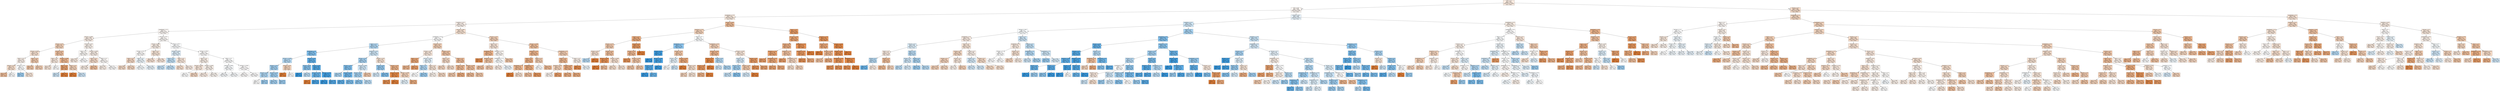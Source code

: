 digraph Tree {
node [shape=box, style="filled", color="black"] ;
0 [label="CCR <= 5.5\ngini = 0.497\nsamples = 32332\nvalue = [17473, 14859]\nclass = False", fillcolor="#fbece1"] ;
1 [label="CCR <= 0.55\ngini = 0.499\nsamples = 19344\nvalue = [9979, 9365]\nclass = False", fillcolor="#fdf7f3"] ;
0 -> 1 [labeldistance=2.5, labelangle=45, headlabel="True"] ;
2 [label="graphDepth <= 13.5\ngini = 0.497\nsamples = 12687\nvalue = [6844, 5843]\nclass = False", fillcolor="#fbede2"] ;
1 -> 2 ;
3 [label="graphSize <= 22.5\ngini = 0.499\nsamples = 11331\nvalue = [5938, 5393]\nclass = False", fillcolor="#fdf3ed"] ;
2 -> 3 ;
4 [label="graphDepth <= 3.5\ngini = 0.5\nsamples = 8515\nvalue = [4360, 4155]\nclass = False", fillcolor="#fef9f6"] ;
3 -> 4 ;
5 [label="sdComp <= 0.065\ngini = 0.498\nsamples = 1755\nvalue = [932, 823]\nclass = False", fillcolor="#fcf0e8"] ;
4 -> 5 ;
6 [label="sdComp <= 0.02\ngini = 0.48\nsamples = 228\nvalue = [137, 91]\nclass = False", fillcolor="#f6d5bd"] ;
5 -> 6 ;
7 [label="sdComm <= 0.065\ngini = 0.492\nsamples = 128\nvalue = [72, 56]\nclass = False", fillcolor="#f9e3d3"] ;
6 -> 7 ;
8 [label="nbproc <= 4.5\ngini = 0.499\nsamples = 80\nvalue = [42, 38]\nclass = False", fillcolor="#fdf3ec"] ;
7 -> 8 ;
9 [label="sdComm <= 0.02\ngini = 0.49\nsamples = 28\nvalue = [16, 12]\nclass = False", fillcolor="#f8e0ce"] ;
8 -> 9 ;
10 [label="gini = 0.444\nsamples = 12\nvalue = [8, 4]\nclass = False", fillcolor="#f2c09c"] ;
9 -> 10 ;
11 [label="gini = 0.5\nsamples = 16\nvalue = [8, 8]\nclass = False", fillcolor="#ffffff"] ;
9 -> 11 ;
12 [label="sdComm <= 0.02\ngini = 0.5\nsamples = 52\nvalue = [26, 26]\nclass = False", fillcolor="#ffffff"] ;
8 -> 12 ;
13 [label="gini = 0.444\nsamples = 12\nvalue = [4, 8]\nclass = True", fillcolor="#9ccef2"] ;
12 -> 13 ;
14 [label="gini = 0.495\nsamples = 40\nvalue = [22, 18]\nclass = False", fillcolor="#fae8db"] ;
12 -> 14 ;
15 [label="nbproc <= 4.5\ngini = 0.469\nsamples = 48\nvalue = [30, 18]\nclass = False", fillcolor="#f5cdb0"] ;
7 -> 15 ;
16 [label="gini = 0.463\nsamples = 22\nvalue = [14, 8]\nclass = False", fillcolor="#f4c9aa"] ;
15 -> 16 ;
17 [label="gini = 0.473\nsamples = 26\nvalue = [16, 10]\nclass = False", fillcolor="#f5d0b5"] ;
15 -> 17 ;
18 [label="sdComm <= 0.02\ngini = 0.455\nsamples = 100\nvalue = [65, 35]\nclass = False", fillcolor="#f3c5a4"] ;
6 -> 18 ;
19 [label="nbproc <= 4.5\ngini = 0.497\nsamples = 24\nvalue = [13, 11]\nclass = False", fillcolor="#fbece1"] ;
18 -> 19 ;
20 [label="gini = 0.495\nsamples = 20\nvalue = [11, 9]\nclass = False", fillcolor="#fae8db"] ;
19 -> 20 ;
21 [label="gini = 0.5\nsamples = 4\nvalue = [2, 2]\nclass = False", fillcolor="#ffffff"] ;
19 -> 21 ;
22 [label="sdComm <= 0.065\ngini = 0.432\nsamples = 76\nvalue = [52, 24]\nclass = False", fillcolor="#f1bb94"] ;
18 -> 22 ;
23 [label="nbproc <= 4.5\ngini = 0.346\nsamples = 36\nvalue = [28, 8]\nclass = False", fillcolor="#eca572"] ;
22 -> 23 ;
24 [label="gini = 0.49\nsamples = 14\nvalue = [6, 8]\nclass = True", fillcolor="#cee6f8"] ;
23 -> 24 ;
25 [label="gini = 0.0\nsamples = 22\nvalue = [22, 0]\nclass = False", fillcolor="#e58139"] ;
23 -> 25 ;
26 [label="nbproc <= 4.5\ngini = 0.48\nsamples = 40\nvalue = [24, 16]\nclass = False", fillcolor="#f6d5bd"] ;
22 -> 26 ;
27 [label="gini = 0.0\nsamples = 12\nvalue = [12, 0]\nclass = False", fillcolor="#e58139"] ;
26 -> 27 ;
28 [label="gini = 0.49\nsamples = 28\nvalue = [12, 16]\nclass = True", fillcolor="#cee6f8"] ;
26 -> 28 ;
29 [label="sdComm <= 0.02\ngini = 0.499\nsamples = 1527\nvalue = [795, 732]\nclass = False", fillcolor="#fdf5ef"] ;
5 -> 29 ;
30 [label="nbproc <= 4.5\ngini = 0.5\nsamples = 668\nvalue = [340, 328]\nclass = False", fillcolor="#fefbf8"] ;
29 -> 30 ;
31 [label="gini = 0.497\nsamples = 156\nvalue = [84, 72]\nclass = False", fillcolor="#fbede3"] ;
30 -> 31 ;
32 [label="gini = 0.5\nsamples = 512\nvalue = [256, 256]\nclass = False", fillcolor="#ffffff"] ;
30 -> 32 ;
33 [label="sdComm <= 0.065\ngini = 0.498\nsamples = 859\nvalue = [455, 404]\nclass = False", fillcolor="#fcf1e9"] ;
29 -> 33 ;
34 [label="nbproc <= 4.5\ngini = 0.489\nsamples = 282\nvalue = [162, 120]\nclass = False", fillcolor="#f8decc"] ;
33 -> 34 ;
35 [label="gini = 0.498\nsamples = 188\nvalue = [100, 88]\nclass = False", fillcolor="#fcf0e7"] ;
34 -> 35 ;
36 [label="gini = 0.449\nsamples = 94\nvalue = [62, 32]\nclass = False", fillcolor="#f2c29f"] ;
34 -> 36 ;
37 [label="nbproc <= 4.5\ngini = 0.5\nsamples = 577\nvalue = [293, 284]\nclass = False", fillcolor="#fefbf9"] ;
33 -> 37 ;
38 [label="gini = 0.498\nsamples = 51\nvalue = [27, 24]\nclass = False", fillcolor="#fcf1e9"] ;
37 -> 38 ;
39 [label="gini = 0.5\nsamples = 526\nvalue = [266, 260]\nclass = False", fillcolor="#fefcfb"] ;
37 -> 39 ;
40 [label="sdComm <= 0.02\ngini = 0.5\nsamples = 6760\nvalue = [3428, 3332]\nclass = False", fillcolor="#fefbf9"] ;
4 -> 40 ;
41 [label="sdComp <= 0.065\ngini = 0.498\nsamples = 2060\nvalue = [1090, 970]\nclass = False", fillcolor="#fcf1e9"] ;
40 -> 41 ;
42 [label="sdComp <= 0.02\ngini = 0.5\nsamples = 938\nvalue = [472, 466]\nclass = False", fillcolor="#fffdfc"] ;
41 -> 42 ;
43 [label="nbproc <= 4.5\ngini = 0.486\nsamples = 230\nvalue = [134, 96]\nclass = False", fillcolor="#f8dbc7"] ;
42 -> 43 ;
44 [label="gini = 0.489\nsamples = 66\nvalue = [38, 28]\nclass = False", fillcolor="#f8decb"] ;
43 -> 44 ;
45 [label="gini = 0.485\nsamples = 164\nvalue = [96, 68]\nclass = False", fillcolor="#f7dac5"] ;
43 -> 45 ;
46 [label="nbproc <= 4.5\ngini = 0.499\nsamples = 708\nvalue = [338, 370]\nclass = True", fillcolor="#eef7fd"] ;
42 -> 46 ;
47 [label="gini = 0.5\nsamples = 266\nvalue = [130, 136]\nclass = True", fillcolor="#f6fbfe"] ;
46 -> 47 ;
48 [label="gini = 0.498\nsamples = 442\nvalue = [208, 234]\nclass = True", fillcolor="#e9f4fc"] ;
46 -> 48 ;
49 [label="nbproc <= 4.5\ngini = 0.495\nsamples = 1122\nvalue = [618, 504]\nclass = False", fillcolor="#fae8da"] ;
41 -> 49 ;
50 [label="gini = 0.494\nsamples = 442\nvalue = [246, 196]\nclass = False", fillcolor="#fae5d7"] ;
49 -> 50 ;
51 [label="gini = 0.496\nsamples = 680\nvalue = [372, 308]\nclass = False", fillcolor="#fbe9dd"] ;
49 -> 51 ;
52 [label="sdComp <= 0.02\ngini = 0.5\nsamples = 4700\nvalue = [2338, 2362]\nclass = True", fillcolor="#fdfeff"] ;
40 -> 52 ;
53 [label="sdComm <= 0.065\ngini = 0.496\nsamples = 716\nvalue = [326, 390]\nclass = True", fillcolor="#dfeffb"] ;
52 -> 53 ;
54 [label="nbproc <= 4.5\ngini = 0.484\nsamples = 474\nvalue = [194, 280]\nclass = True", fillcolor="#c2e1f7"] ;
53 -> 54 ;
55 [label="gini = 0.487\nsamples = 110\nvalue = [46, 64]\nclass = True", fillcolor="#c7e3f8"] ;
54 -> 55 ;
56 [label="gini = 0.483\nsamples = 364\nvalue = [148, 216]\nclass = True", fillcolor="#c1e0f7"] ;
54 -> 56 ;
57 [label="nbproc <= 4.5\ngini = 0.496\nsamples = 242\nvalue = [132, 110]\nclass = False", fillcolor="#fbeade"] ;
53 -> 57 ;
58 [label="gini = 0.491\nsamples = 74\nvalue = [42, 32]\nclass = False", fillcolor="#f9e1d0"] ;
57 -> 58 ;
59 [label="gini = 0.497\nsamples = 168\nvalue = [90, 78]\nclass = False", fillcolor="#fceee5"] ;
57 -> 59 ;
60 [label="sdComp <= 0.065\ngini = 0.5\nsamples = 3984\nvalue = [2012, 1972]\nclass = False", fillcolor="#fefcfb"] ;
52 -> 60 ;
61 [label="nbproc <= 4.5\ngini = 0.498\nsamples = 720\nvalue = [380, 340]\nclass = False", fillcolor="#fcf2ea"] ;
60 -> 61 ;
62 [label="sdComm <= 0.065\ngini = 0.496\nsamples = 132\nvalue = [72, 60]\nclass = False", fillcolor="#fbeade"] ;
61 -> 62 ;
63 [label="gini = 0.5\nsamples = 64\nvalue = [32, 32]\nclass = False", fillcolor="#ffffff"] ;
62 -> 63 ;
64 [label="gini = 0.484\nsamples = 68\nvalue = [40, 28]\nclass = False", fillcolor="#f7d9c4"] ;
62 -> 64 ;
65 [label="sdComm <= 0.065\ngini = 0.499\nsamples = 588\nvalue = [308, 280]\nclass = False", fillcolor="#fdf4ed"] ;
61 -> 65 ;
66 [label="gini = 0.497\nsamples = 224\nvalue = [120, 104]\nclass = False", fillcolor="#fceee5"] ;
65 -> 66 ;
67 [label="gini = 0.499\nsamples = 364\nvalue = [188, 176]\nclass = False", fillcolor="#fdf7f2"] ;
65 -> 67 ;
68 [label="nbproc <= 4.5\ngini = 0.5\nsamples = 3264\nvalue = [1632, 1632]\nclass = False", fillcolor="#ffffff"] ;
60 -> 68 ;
69 [label="sdComm <= 0.065\ngini = 0.5\nsamples = 1054\nvalue = [520, 534]\nclass = True", fillcolor="#fafcfe"] ;
68 -> 69 ;
70 [label="gini = 0.5\nsamples = 608\nvalue = [300, 308]\nclass = True", fillcolor="#fafcfe"] ;
69 -> 70 ;
71 [label="gini = 0.5\nsamples = 446\nvalue = [220, 226]\nclass = True", fillcolor="#fafcfe"] ;
69 -> 71 ;
72 [label="sdComm <= 0.065\ngini = 0.5\nsamples = 2210\nvalue = [1112, 1098]\nclass = False", fillcolor="#fffdfd"] ;
68 -> 72 ;
73 [label="gini = 0.5\nsamples = 878\nvalue = [444, 434]\nclass = False", fillcolor="#fefcfb"] ;
72 -> 73 ;
74 [label="gini = 0.5\nsamples = 1332\nvalue = [668, 664]\nclass = False", fillcolor="#fffefe"] ;
72 -> 74 ;
75 [label="sdComp <= 0.065\ngini = 0.493\nsamples = 2816\nvalue = [1578, 1238]\nclass = False", fillcolor="#f9e4d4"] ;
3 -> 75 ;
76 [label="graphDepth <= 9.0\ngini = 0.5\nsamples = 1208\nvalue = [604, 604]\nclass = False", fillcolor="#ffffff"] ;
75 -> 76 ;
77 [label="nbproc <= 4.5\ngini = 0.471\nsamples = 558\nvalue = [212, 346]\nclass = True", fillcolor="#b2d9f5"] ;
76 -> 77 ;
78 [label="graphDepth <= 6.5\ngini = 0.389\nsamples = 174\nvalue = [46, 128]\nclass = True", fillcolor="#80c0ee"] ;
77 -> 78 ;
79 [label="sdComm <= 0.065\ngini = 0.473\nsamples = 78\nvalue = [30, 48]\nclass = True", fillcolor="#b5daf5"] ;
78 -> 79 ;
80 [label="sdComp <= 0.02\ngini = 0.457\nsamples = 68\nvalue = [24, 44]\nclass = True", fillcolor="#a5d2f3"] ;
79 -> 80 ;
81 [label="sdComm <= 0.02\ngini = 0.469\nsamples = 16\nvalue = [6, 10]\nclass = True", fillcolor="#b0d8f5"] ;
80 -> 81 ;
82 [label="gini = 0.5\nsamples = 4\nvalue = [2, 2]\nclass = False", fillcolor="#ffffff"] ;
81 -> 82 ;
83 [label="gini = 0.444\nsamples = 12\nvalue = [4, 8]\nclass = True", fillcolor="#9ccef2"] ;
81 -> 83 ;
84 [label="sdComm <= 0.02\ngini = 0.453\nsamples = 52\nvalue = [18, 34]\nclass = True", fillcolor="#a2d1f3"] ;
80 -> 84 ;
85 [label="gini = 0.454\nsamples = 46\nvalue = [16, 30]\nclass = True", fillcolor="#a3d1f3"] ;
84 -> 85 ;
86 [label="gini = 0.444\nsamples = 6\nvalue = [2, 4]\nclass = True", fillcolor="#9ccef2"] ;
84 -> 86 ;
87 [label="sdComp <= 0.02\ngini = 0.48\nsamples = 10\nvalue = [6, 4]\nclass = False", fillcolor="#f6d5bd"] ;
79 -> 87 ;
88 [label="gini = 0.0\nsamples = 2\nvalue = [2, 0]\nclass = False", fillcolor="#e58139"] ;
87 -> 88 ;
89 [label="gini = 0.5\nsamples = 8\nvalue = [4, 4]\nclass = False", fillcolor="#ffffff"] ;
87 -> 89 ;
90 [label="sdComm <= 0.02\ngini = 0.278\nsamples = 96\nvalue = [16, 80]\nclass = True", fillcolor="#61b1ea"] ;
78 -> 90 ;
91 [label="sdComp <= 0.02\ngini = 0.408\nsamples = 28\nvalue = [8, 20]\nclass = True", fillcolor="#88c4ef"] ;
90 -> 91 ;
92 [label="gini = 0.0\nsamples = 8\nvalue = [0, 8]\nclass = True", fillcolor="#399de5"] ;
91 -> 92 ;
93 [label="gini = 0.48\nsamples = 20\nvalue = [8, 12]\nclass = True", fillcolor="#bddef6"] ;
91 -> 93 ;
94 [label="sdComp <= 0.02\ngini = 0.208\nsamples = 68\nvalue = [8, 60]\nclass = True", fillcolor="#53aae8"] ;
90 -> 94 ;
95 [label="sdComm <= 0.065\ngini = 0.32\nsamples = 30\nvalue = [6, 24]\nclass = True", fillcolor="#6ab6ec"] ;
94 -> 95 ;
96 [label="gini = 0.0\nsamples = 4\nvalue = [4, 0]\nclass = False", fillcolor="#e58139"] ;
95 -> 96 ;
97 [label="gini = 0.142\nsamples = 26\nvalue = [2, 24]\nclass = True", fillcolor="#49a5e7"] ;
95 -> 97 ;
98 [label="sdComm <= 0.065\ngini = 0.1\nsamples = 38\nvalue = [2, 36]\nclass = True", fillcolor="#44a2e6"] ;
94 -> 98 ;
99 [label="gini = 0.0\nsamples = 20\nvalue = [0, 20]\nclass = True", fillcolor="#399de5"] ;
98 -> 99 ;
100 [label="gini = 0.198\nsamples = 18\nvalue = [2, 16]\nclass = True", fillcolor="#52a9e8"] ;
98 -> 100 ;
101 [label="graphSize <= 40.0\ngini = 0.491\nsamples = 384\nvalue = [166, 218]\nclass = True", fillcolor="#d0e8f9"] ;
77 -> 101 ;
102 [label="sdComp <= 0.02\ngini = 0.46\nsamples = 240\nvalue = [86, 154]\nclass = True", fillcolor="#a8d4f4"] ;
101 -> 102 ;
103 [label="sdComm <= 0.02\ngini = 0.392\nsamples = 112\nvalue = [30, 82]\nclass = True", fillcolor="#81c1ef"] ;
102 -> 103 ;
104 [label="gini = 0.465\nsamples = 38\nvalue = [14, 24]\nclass = True", fillcolor="#acd6f4"] ;
103 -> 104 ;
105 [label="sdComm <= 0.065\ngini = 0.339\nsamples = 74\nvalue = [16, 58]\nclass = True", fillcolor="#70b8ec"] ;
103 -> 105 ;
106 [label="gini = 0.26\nsamples = 26\nvalue = [4, 22]\nclass = True", fillcolor="#5dafea"] ;
105 -> 106 ;
107 [label="gini = 0.375\nsamples = 48\nvalue = [12, 36]\nclass = True", fillcolor="#7bbeee"] ;
105 -> 107 ;
108 [label="sdComm <= 0.065\ngini = 0.492\nsamples = 128\nvalue = [56, 72]\nclass = True", fillcolor="#d3e9f9"] ;
102 -> 108 ;
109 [label="sdComm <= 0.02\ngini = 0.458\nsamples = 90\nvalue = [32, 58]\nclass = True", fillcolor="#a6d3f3"] ;
108 -> 109 ;
110 [label="gini = 0.42\nsamples = 40\nvalue = [12, 28]\nclass = True", fillcolor="#8ec7f0"] ;
109 -> 110 ;
111 [label="gini = 0.48\nsamples = 50\nvalue = [20, 30]\nclass = True", fillcolor="#bddef6"] ;
109 -> 111 ;
112 [label="gini = 0.465\nsamples = 38\nvalue = [24, 14]\nclass = False", fillcolor="#f4caac"] ;
108 -> 112 ;
113 [label="sdComm <= 0.02\ngini = 0.494\nsamples = 144\nvalue = [80, 64]\nclass = False", fillcolor="#fae6d7"] ;
101 -> 113 ;
114 [label="sdComp <= 0.02\ngini = 0.436\nsamples = 56\nvalue = [18, 38]\nclass = True", fillcolor="#97cbf1"] ;
113 -> 114 ;
115 [label="gini = 0.494\nsamples = 18\nvalue = [8, 10]\nclass = True", fillcolor="#d7ebfa"] ;
114 -> 115 ;
116 [label="gini = 0.388\nsamples = 38\nvalue = [10, 28]\nclass = True", fillcolor="#80c0ee"] ;
114 -> 116 ;
117 [label="sdComp <= 0.02\ngini = 0.416\nsamples = 88\nvalue = [62, 26]\nclass = False", fillcolor="#f0b68c"] ;
113 -> 117 ;
118 [label="sdComm <= 0.065\ngini = 0.133\nsamples = 28\nvalue = [26, 2]\nclass = False", fillcolor="#e78b48"] ;
117 -> 118 ;
119 [label="gini = 0.198\nsamples = 18\nvalue = [16, 2]\nclass = False", fillcolor="#e89152"] ;
118 -> 119 ;
120 [label="gini = 0.0\nsamples = 10\nvalue = [10, 0]\nclass = False", fillcolor="#e58139"] ;
118 -> 120 ;
121 [label="sdComm <= 0.065\ngini = 0.48\nsamples = 60\nvalue = [36, 24]\nclass = False", fillcolor="#f6d5bd"] ;
117 -> 121 ;
122 [label="gini = 0.498\nsamples = 30\nvalue = [14, 16]\nclass = True", fillcolor="#e6f3fc"] ;
121 -> 122 ;
123 [label="gini = 0.391\nsamples = 30\nvalue = [22, 8]\nclass = False", fillcolor="#eeaf81"] ;
121 -> 123 ;
124 [label="sdComp <= 0.02\ngini = 0.479\nsamples = 650\nvalue = [392, 258]\nclass = False", fillcolor="#f6d4bb"] ;
76 -> 124 ;
125 [label="sdComm <= 0.02\ngini = 0.496\nsamples = 246\nvalue = [134, 112]\nclass = False", fillcolor="#fbeade"] ;
124 -> 125 ;
126 [label="nbproc <= 4.5\ngini = 0.367\nsamples = 66\nvalue = [50, 16]\nclass = False", fillcolor="#eda978"] ;
125 -> 126 ;
127 [label="gini = 0.426\nsamples = 26\nvalue = [18, 8]\nclass = False", fillcolor="#f1b991"] ;
126 -> 127 ;
128 [label="gini = 0.32\nsamples = 40\nvalue = [32, 8]\nclass = False", fillcolor="#eca06a"] ;
126 -> 128 ;
129 [label="sdComm <= 0.065\ngini = 0.498\nsamples = 180\nvalue = [84, 96]\nclass = True", fillcolor="#e6f3fc"] ;
125 -> 129 ;
130 [label="nbproc <= 4.5\ngini = 0.47\nsamples = 90\nvalue = [34, 56]\nclass = True", fillcolor="#b1d8f5"] ;
129 -> 130 ;
131 [label="gini = 0.5\nsamples = 24\nvalue = [12, 12]\nclass = False", fillcolor="#ffffff"] ;
130 -> 131 ;
132 [label="gini = 0.444\nsamples = 66\nvalue = [22, 44]\nclass = True", fillcolor="#9ccef2"] ;
130 -> 132 ;
133 [label="nbproc <= 4.5\ngini = 0.494\nsamples = 90\nvalue = [50, 40]\nclass = False", fillcolor="#fae6d7"] ;
129 -> 133 ;
134 [label="gini = 0.499\nsamples = 42\nvalue = [22, 20]\nclass = False", fillcolor="#fdf4ed"] ;
133 -> 134 ;
135 [label="gini = 0.486\nsamples = 48\nvalue = [28, 20]\nclass = False", fillcolor="#f8dbc6"] ;
133 -> 135 ;
136 [label="sdComm <= 0.02\ngini = 0.462\nsamples = 404\nvalue = [258, 146]\nclass = False", fillcolor="#f4c8a9"] ;
124 -> 136 ;
137 [label="nbproc <= 4.5\ngini = 0.487\nsamples = 138\nvalue = [80, 58]\nclass = False", fillcolor="#f8dcc9"] ;
136 -> 137 ;
138 [label="gini = 0.484\nsamples = 34\nvalue = [20, 14]\nclass = False", fillcolor="#f7d9c4"] ;
137 -> 138 ;
139 [label="gini = 0.488\nsamples = 104\nvalue = [60, 44]\nclass = False", fillcolor="#f8ddca"] ;
137 -> 139 ;
140 [label="nbproc <= 4.5\ngini = 0.443\nsamples = 266\nvalue = [178, 88]\nclass = False", fillcolor="#f2bf9b"] ;
136 -> 140 ;
141 [label="sdComm <= 0.065\ngini = 0.435\nsamples = 100\nvalue = [68, 32]\nclass = False", fillcolor="#f1bc96"] ;
140 -> 141 ;
142 [label="gini = 0.466\nsamples = 54\nvalue = [34, 20]\nclass = False", fillcolor="#f4cbad"] ;
141 -> 142 ;
143 [label="gini = 0.386\nsamples = 46\nvalue = [34, 12]\nclass = False", fillcolor="#eead7f"] ;
141 -> 143 ;
144 [label="sdComm <= 0.065\ngini = 0.447\nsamples = 166\nvalue = [110, 56]\nclass = False", fillcolor="#f2c19e"] ;
140 -> 144 ;
145 [label="gini = 0.435\nsamples = 100\nvalue = [68, 32]\nclass = False", fillcolor="#f1bc96"] ;
144 -> 145 ;
146 [label="gini = 0.463\nsamples = 66\nvalue = [42, 24]\nclass = False", fillcolor="#f4c9aa"] ;
144 -> 146 ;
147 [label="sdComm <= 0.02\ngini = 0.478\nsamples = 1608\nvalue = [974, 634]\nclass = False", fillcolor="#f6d3ba"] ;
75 -> 147 ;
148 [label="nbproc <= 4.5\ngini = 0.495\nsamples = 790\nvalue = [436, 354]\nclass = False", fillcolor="#fae7da"] ;
147 -> 148 ;
149 [label="graphDepth <= 6.5\ngini = 0.416\nsamples = 156\nvalue = [110, 46]\nclass = False", fillcolor="#f0b68c"] ;
148 -> 149 ;
150 [label="gini = 0.188\nsamples = 38\nvalue = [34, 4]\nclass = False", fillcolor="#e89050"] ;
149 -> 150 ;
151 [label="graphSize <= 40.0\ngini = 0.458\nsamples = 118\nvalue = [76, 42]\nclass = False", fillcolor="#f3c7a6"] ;
149 -> 151 ;
152 [label="gini = 0.45\nsamples = 82\nvalue = [54, 28]\nclass = False", fillcolor="#f2c2a0"] ;
151 -> 152 ;
153 [label="gini = 0.475\nsamples = 36\nvalue = [22, 14]\nclass = False", fillcolor="#f6d1b7"] ;
151 -> 153 ;
154 [label="graphSize <= 40.0\ngini = 0.5\nsamples = 634\nvalue = [326, 308]\nclass = False", fillcolor="#fef8f4"] ;
148 -> 154 ;
155 [label="graphDepth <= 7.5\ngini = 0.5\nsamples = 546\nvalue = [270, 276]\nclass = True", fillcolor="#fbfdfe"] ;
154 -> 155 ;
156 [label="gini = 0.498\nsamples = 150\nvalue = [80, 70]\nclass = False", fillcolor="#fcefe6"] ;
155 -> 156 ;
157 [label="gini = 0.499\nsamples = 396\nvalue = [190, 206]\nclass = True", fillcolor="#f0f7fd"] ;
155 -> 157 ;
158 [label="gini = 0.463\nsamples = 88\nvalue = [56, 32]\nclass = False", fillcolor="#f4c9aa"] ;
154 -> 158 ;
159 [label="sdComm <= 0.065\ngini = 0.45\nsamples = 818\nvalue = [538, 280]\nclass = False", fillcolor="#f3c3a0"] ;
147 -> 159 ;
160 [label="graphSize <= 40.0\ngini = 0.42\nsamples = 400\nvalue = [280, 120]\nclass = False", fillcolor="#f0b78e"] ;
159 -> 160 ;
161 [label="nbproc <= 4.5\ngini = 0.403\nsamples = 322\nvalue = [232, 90]\nclass = False", fillcolor="#efb286"] ;
160 -> 161 ;
162 [label="graphDepth <= 7.5\ngini = 0.433\nsamples = 82\nvalue = [56, 26]\nclass = False", fillcolor="#f1bc95"] ;
161 -> 162 ;
163 [label="gini = 0.0\nsamples = 22\nvalue = [22, 0]\nclass = False", fillcolor="#e58139"] ;
162 -> 163 ;
164 [label="gini = 0.491\nsamples = 60\nvalue = [34, 26]\nclass = False", fillcolor="#f9e1d0"] ;
162 -> 164 ;
165 [label="graphDepth <= 7.5\ngini = 0.391\nsamples = 240\nvalue = [176, 64]\nclass = False", fillcolor="#eeaf81"] ;
161 -> 165 ;
166 [label="gini = 0.448\nsamples = 142\nvalue = [94, 48]\nclass = False", fillcolor="#f2c19e"] ;
165 -> 166 ;
167 [label="gini = 0.273\nsamples = 98\nvalue = [82, 16]\nclass = False", fillcolor="#ea9a60"] ;
165 -> 167 ;
168 [label="nbproc <= 4.5\ngini = 0.473\nsamples = 78\nvalue = [48, 30]\nclass = False", fillcolor="#f5d0b5"] ;
160 -> 168 ;
169 [label="gini = 0.5\nsamples = 28\nvalue = [14, 14]\nclass = False", fillcolor="#ffffff"] ;
168 -> 169 ;
170 [label="gini = 0.435\nsamples = 50\nvalue = [34, 16]\nclass = False", fillcolor="#f1bc96"] ;
168 -> 170 ;
171 [label="graphDepth <= 9.0\ngini = 0.473\nsamples = 418\nvalue = [258, 160]\nclass = False", fillcolor="#f5cfb4"] ;
159 -> 171 ;
172 [label="nbproc <= 4.5\ngini = 0.428\nsamples = 232\nvalue = [160, 72]\nclass = False", fillcolor="#f1ba92"] ;
171 -> 172 ;
173 [label="graphSize <= 40.0\ngini = 0.48\nsamples = 70\nvalue = [42, 28]\nclass = False", fillcolor="#f6d5bd"] ;
172 -> 173 ;
174 [label="gini = 0.499\nsamples = 50\nvalue = [26, 24]\nclass = False", fillcolor="#fdf5f0"] ;
173 -> 174 ;
175 [label="gini = 0.32\nsamples = 20\nvalue = [16, 4]\nclass = False", fillcolor="#eca06a"] ;
173 -> 175 ;
176 [label="graphSize <= 40.0\ngini = 0.396\nsamples = 162\nvalue = [118, 44]\nclass = False", fillcolor="#efb083"] ;
172 -> 176 ;
177 [label="gini = 0.398\nsamples = 102\nvalue = [74, 28]\nclass = False", fillcolor="#efb184"] ;
176 -> 177 ;
178 [label="gini = 0.391\nsamples = 60\nvalue = [44, 16]\nclass = False", fillcolor="#eeaf81"] ;
176 -> 178 ;
179 [label="nbproc <= 4.5\ngini = 0.499\nsamples = 186\nvalue = [98, 88]\nclass = False", fillcolor="#fcf2eb"] ;
171 -> 179 ;
180 [label="gini = 0.18\nsamples = 20\nvalue = [18, 2]\nclass = False", fillcolor="#e88f4f"] ;
179 -> 180 ;
181 [label="gini = 0.499\nsamples = 166\nvalue = [80, 86]\nclass = True", fillcolor="#f1f8fd"] ;
179 -> 181 ;
182 [label="sdComp <= 0.065\ngini = 0.443\nsamples = 1356\nvalue = [906, 450]\nclass = False", fillcolor="#f2c09b"] ;
2 -> 182 ;
183 [label="graphSize <= 75.0\ngini = 0.48\nsamples = 912\nvalue = [548, 364]\nclass = False", fillcolor="#f6d5bd"] ;
182 -> 183 ;
184 [label="nbproc <= 4.5\ngini = 0.383\nsamples = 388\nvalue = [288, 100]\nclass = False", fillcolor="#eead7e"] ;
183 -> 184 ;
185 [label="sdComm <= 0.02\ngini = 0.471\nsamples = 158\nvalue = [98, 60]\nclass = False", fillcolor="#f5ceb2"] ;
184 -> 185 ;
186 [label="sdComp <= 0.02\ngini = 0.492\nsamples = 64\nvalue = [36, 28]\nclass = False", fillcolor="#f9e3d3"] ;
185 -> 186 ;
187 [label="gini = 0.476\nsamples = 46\nvalue = [18, 28]\nclass = True", fillcolor="#b8dcf6"] ;
186 -> 187 ;
188 [label="gini = 0.0\nsamples = 18\nvalue = [18, 0]\nclass = False", fillcolor="#e58139"] ;
186 -> 188 ;
189 [label="sdComp <= 0.02\ngini = 0.449\nsamples = 94\nvalue = [62, 32]\nclass = False", fillcolor="#f2c29f"] ;
185 -> 189 ;
190 [label="sdComm <= 0.065\ngini = 0.231\nsamples = 30\nvalue = [26, 4]\nclass = False", fillcolor="#e99457"] ;
189 -> 190 ;
191 [label="gini = 0.0\nsamples = 18\nvalue = [18, 0]\nclass = False", fillcolor="#e58139"] ;
190 -> 191 ;
192 [label="gini = 0.444\nsamples = 12\nvalue = [8, 4]\nclass = False", fillcolor="#f2c09c"] ;
190 -> 192 ;
193 [label="sdComm <= 0.065\ngini = 0.492\nsamples = 64\nvalue = [36, 28]\nclass = False", fillcolor="#f9e3d3"] ;
189 -> 193 ;
194 [label="gini = 0.49\nsamples = 28\nvalue = [16, 12]\nclass = False", fillcolor="#f8e0ce"] ;
193 -> 194 ;
195 [label="gini = 0.494\nsamples = 36\nvalue = [20, 16]\nclass = False", fillcolor="#fae6d7"] ;
193 -> 195 ;
196 [label="sdComp <= 0.02\ngini = 0.287\nsamples = 230\nvalue = [190, 40]\nclass = False", fillcolor="#ea9c63"] ;
184 -> 196 ;
197 [label="sdComm <= 0.02\ngini = 0.43\nsamples = 128\nvalue = [88, 40]\nclass = False", fillcolor="#f1ba93"] ;
196 -> 197 ;
198 [label="gini = 0.245\nsamples = 28\nvalue = [24, 4]\nclass = False", fillcolor="#e9965a"] ;
197 -> 198 ;
199 [label="sdComm <= 0.065\ngini = 0.461\nsamples = 100\nvalue = [64, 36]\nclass = False", fillcolor="#f4c8a8"] ;
197 -> 199 ;
200 [label="gini = 0.459\nsamples = 56\nvalue = [36, 20]\nclass = False", fillcolor="#f3c7a7"] ;
199 -> 200 ;
201 [label="gini = 0.463\nsamples = 44\nvalue = [28, 16]\nclass = False", fillcolor="#f4c9aa"] ;
199 -> 201 ;
202 [label="gini = 0.0\nsamples = 102\nvalue = [102, 0]\nclass = False", fillcolor="#e58139"] ;
196 -> 202 ;
203 [label="nbproc <= 4.5\ngini = 0.5\nsamples = 524\nvalue = [260, 264]\nclass = True", fillcolor="#fcfeff"] ;
183 -> 203 ;
204 [label="graphDepth <= 25.5\ngini = 0.417\nsamples = 182\nvalue = [54, 128]\nclass = True", fillcolor="#8dc6f0"] ;
203 -> 204 ;
205 [label="sdComp <= 0.02\ngini = 0.074\nsamples = 104\nvalue = [4, 100]\nclass = True", fillcolor="#41a1e6"] ;
204 -> 205 ;
206 [label="gini = 0.0\nsamples = 48\nvalue = [0, 48]\nclass = True", fillcolor="#399de5"] ;
205 -> 206 ;
207 [label="sdComm <= 0.065\ngini = 0.133\nsamples = 56\nvalue = [4, 52]\nclass = True", fillcolor="#48a5e7"] ;
205 -> 207 ;
208 [label="sdComm <= 0.02\ngini = 0.219\nsamples = 32\nvalue = [4, 28]\nclass = True", fillcolor="#55abe9"] ;
207 -> 208 ;
209 [label="gini = 0.0\nsamples = 12\nvalue = [0, 12]\nclass = True", fillcolor="#399de5"] ;
208 -> 209 ;
210 [label="gini = 0.32\nsamples = 20\nvalue = [4, 16]\nclass = True", fillcolor="#6ab6ec"] ;
208 -> 210 ;
211 [label="gini = 0.0\nsamples = 24\nvalue = [0, 24]\nclass = True", fillcolor="#399de5"] ;
207 -> 211 ;
212 [label="sdComm <= 0.02\ngini = 0.46\nsamples = 78\nvalue = [50, 28]\nclass = False", fillcolor="#f4c8a8"] ;
204 -> 212 ;
213 [label="sdComp <= 0.02\ngini = 0.498\nsamples = 30\nvalue = [14, 16]\nclass = True", fillcolor="#e6f3fc"] ;
212 -> 213 ;
214 [label="gini = 0.5\nsamples = 16\nvalue = [8, 8]\nclass = False", fillcolor="#ffffff"] ;
213 -> 214 ;
215 [label="gini = 0.49\nsamples = 14\nvalue = [6, 8]\nclass = True", fillcolor="#cee6f8"] ;
213 -> 215 ;
216 [label="sdComm <= 0.065\ngini = 0.375\nsamples = 48\nvalue = [36, 12]\nclass = False", fillcolor="#eeab7b"] ;
212 -> 216 ;
217 [label="gini = 0.0\nsamples = 20\nvalue = [20, 0]\nclass = False", fillcolor="#e58139"] ;
216 -> 217 ;
218 [label="sdComp <= 0.02\ngini = 0.49\nsamples = 28\nvalue = [16, 12]\nclass = False", fillcolor="#f8e0ce"] ;
216 -> 218 ;
219 [label="gini = 0.48\nsamples = 10\nvalue = [6, 4]\nclass = False", fillcolor="#f6d5bd"] ;
218 -> 219 ;
220 [label="gini = 0.494\nsamples = 18\nvalue = [10, 8]\nclass = False", fillcolor="#fae6d7"] ;
218 -> 220 ;
221 [label="graphDepth <= 25.5\ngini = 0.479\nsamples = 342\nvalue = [206, 136]\nclass = False", fillcolor="#f6d4bc"] ;
203 -> 221 ;
222 [label="sdComm <= 0.065\ngini = 0.42\nsamples = 120\nvalue = [84, 36]\nclass = False", fillcolor="#f0b78e"] ;
221 -> 222 ;
223 [label="sdComm <= 0.02\ngini = 0.111\nsamples = 68\nvalue = [64, 4]\nclass = False", fillcolor="#e78945"] ;
222 -> 223 ;
224 [label="sdComp <= 0.02\ngini = 0.278\nsamples = 24\nvalue = [20, 4]\nclass = False", fillcolor="#ea9a61"] ;
223 -> 224 ;
225 [label="gini = 0.408\nsamples = 14\nvalue = [10, 4]\nclass = False", fillcolor="#efb388"] ;
224 -> 225 ;
226 [label="gini = 0.0\nsamples = 10\nvalue = [10, 0]\nclass = False", fillcolor="#e58139"] ;
224 -> 226 ;
227 [label="gini = 0.0\nsamples = 44\nvalue = [44, 0]\nclass = False", fillcolor="#e58139"] ;
223 -> 227 ;
228 [label="sdComp <= 0.02\ngini = 0.473\nsamples = 52\nvalue = [20, 32]\nclass = True", fillcolor="#b5daf5"] ;
222 -> 228 ;
229 [label="gini = 0.49\nsamples = 14\nvalue = [6, 8]\nclass = True", fillcolor="#cee6f8"] ;
228 -> 229 ;
230 [label="gini = 0.465\nsamples = 38\nvalue = [14, 24]\nclass = True", fillcolor="#acd6f4"] ;
228 -> 230 ;
231 [label="sdComm <= 0.065\ngini = 0.495\nsamples = 222\nvalue = [122, 100]\nclass = False", fillcolor="#fae8db"] ;
221 -> 231 ;
232 [label="sdComp <= 0.02\ngini = 0.494\nsamples = 158\nvalue = [70, 88]\nclass = True", fillcolor="#d7ebfa"] ;
231 -> 232 ;
233 [label="sdComm <= 0.02\ngini = 0.453\nsamples = 104\nvalue = [36, 68]\nclass = True", fillcolor="#a2d1f3"] ;
232 -> 233 ;
234 [label="gini = 0.486\nsamples = 48\nvalue = [20, 28]\nclass = True", fillcolor="#c6e3f8"] ;
233 -> 234 ;
235 [label="gini = 0.408\nsamples = 56\nvalue = [16, 40]\nclass = True", fillcolor="#88c4ef"] ;
233 -> 235 ;
236 [label="sdComm <= 0.02\ngini = 0.466\nsamples = 54\nvalue = [34, 20]\nclass = False", fillcolor="#f4cbad"] ;
232 -> 236 ;
237 [label="gini = 0.494\nsamples = 36\nvalue = [16, 20]\nclass = True", fillcolor="#d7ebfa"] ;
236 -> 237 ;
238 [label="gini = 0.0\nsamples = 18\nvalue = [18, 0]\nclass = False", fillcolor="#e58139"] ;
236 -> 238 ;
239 [label="sdComp <= 0.02\ngini = 0.305\nsamples = 64\nvalue = [52, 12]\nclass = False", fillcolor="#eb9e67"] ;
231 -> 239 ;
240 [label="gini = 0.245\nsamples = 28\nvalue = [24, 4]\nclass = False", fillcolor="#e9965a"] ;
239 -> 240 ;
241 [label="gini = 0.346\nsamples = 36\nvalue = [28, 8]\nclass = False", fillcolor="#eca572"] ;
239 -> 241 ;
242 [label="nbproc <= 4.5\ngini = 0.312\nsamples = 444\nvalue = [358, 86]\nclass = False", fillcolor="#eb9f69"] ;
182 -> 242 ;
243 [label="sdComm <= 0.065\ngini = 0.36\nsamples = 204\nvalue = [156, 48]\nclass = False", fillcolor="#eda876"] ;
242 -> 243 ;
244 [label="sdComm <= 0.02\ngini = 0.401\nsamples = 144\nvalue = [104, 40]\nclass = False", fillcolor="#efb185"] ;
243 -> 244 ;
245 [label="graphSize <= 75.0\ngini = 0.349\nsamples = 80\nvalue = [62, 18]\nclass = False", fillcolor="#eda672"] ;
244 -> 245 ;
246 [label="gini = 0.32\nsamples = 30\nvalue = [24, 6]\nclass = False", fillcolor="#eca06a"] ;
245 -> 246 ;
247 [label="graphDepth <= 25.5\ngini = 0.365\nsamples = 50\nvalue = [38, 12]\nclass = False", fillcolor="#eda978"] ;
245 -> 247 ;
248 [label="gini = 0.355\nsamples = 26\nvalue = [20, 6]\nclass = False", fillcolor="#eda774"] ;
247 -> 248 ;
249 [label="gini = 0.375\nsamples = 24\nvalue = [18, 6]\nclass = False", fillcolor="#eeab7b"] ;
247 -> 249 ;
250 [label="graphSize <= 75.0\ngini = 0.451\nsamples = 64\nvalue = [42, 22]\nclass = False", fillcolor="#f3c3a1"] ;
244 -> 250 ;
251 [label="gini = 0.32\nsamples = 20\nvalue = [16, 4]\nclass = False", fillcolor="#eca06a"] ;
250 -> 251 ;
252 [label="graphDepth <= 25.5\ngini = 0.483\nsamples = 44\nvalue = [26, 18]\nclass = False", fillcolor="#f7d8c2"] ;
250 -> 252 ;
253 [label="gini = 0.49\nsamples = 14\nvalue = [8, 6]\nclass = False", fillcolor="#f8e0ce"] ;
252 -> 253 ;
254 [label="gini = 0.48\nsamples = 30\nvalue = [18, 12]\nclass = False", fillcolor="#f6d5bd"] ;
252 -> 254 ;
255 [label="graphDepth <= 25.5\ngini = 0.231\nsamples = 60\nvalue = [52, 8]\nclass = False", fillcolor="#e99457"] ;
243 -> 255 ;
256 [label="graphSize <= 75.0\ngini = 0.278\nsamples = 48\nvalue = [40, 8]\nclass = False", fillcolor="#ea9a61"] ;
255 -> 256 ;
257 [label="gini = 0.219\nsamples = 32\nvalue = [28, 4]\nclass = False", fillcolor="#e99355"] ;
256 -> 257 ;
258 [label="gini = 0.375\nsamples = 16\nvalue = [12, 4]\nclass = False", fillcolor="#eeab7b"] ;
256 -> 258 ;
259 [label="gini = 0.0\nsamples = 12\nvalue = [12, 0]\nclass = False", fillcolor="#e58139"] ;
255 -> 259 ;
260 [label="graphSize <= 75.0\ngini = 0.267\nsamples = 240\nvalue = [202, 38]\nclass = False", fillcolor="#ea995e"] ;
242 -> 260 ;
261 [label="sdComm <= 0.02\ngini = 0.371\nsamples = 114\nvalue = [86, 28]\nclass = False", fillcolor="#edaa79"] ;
260 -> 261 ;
262 [label="gini = 0.0\nsamples = 24\nvalue = [24, 0]\nclass = False", fillcolor="#e58139"] ;
261 -> 262 ;
263 [label="sdComm <= 0.065\ngini = 0.429\nsamples = 90\nvalue = [62, 28]\nclass = False", fillcolor="#f1ba92"] ;
261 -> 263 ;
264 [label="gini = 0.453\nsamples = 52\nvalue = [34, 18]\nclass = False", fillcolor="#f3c4a2"] ;
263 -> 264 ;
265 [label="gini = 0.388\nsamples = 38\nvalue = [28, 10]\nclass = False", fillcolor="#eeae80"] ;
263 -> 265 ;
266 [label="sdComm <= 0.065\ngini = 0.146\nsamples = 126\nvalue = [116, 10]\nclass = False", fillcolor="#e78c4a"] ;
260 -> 266 ;
267 [label="sdComm <= 0.02\ngini = 0.194\nsamples = 92\nvalue = [82, 10]\nclass = False", fillcolor="#e89051"] ;
266 -> 267 ;
268 [label="graphDepth <= 25.5\ngini = 0.245\nsamples = 42\nvalue = [36, 6]\nclass = False", fillcolor="#e9965a"] ;
267 -> 268 ;
269 [label="gini = 0.245\nsamples = 14\nvalue = [12, 2]\nclass = False", fillcolor="#e9965a"] ;
268 -> 269 ;
270 [label="gini = 0.245\nsamples = 28\nvalue = [24, 4]\nclass = False", fillcolor="#e9965a"] ;
268 -> 270 ;
271 [label="graphDepth <= 25.5\ngini = 0.147\nsamples = 50\nvalue = [46, 4]\nclass = False", fillcolor="#e78c4a"] ;
267 -> 271 ;
272 [label="gini = 0.231\nsamples = 30\nvalue = [26, 4]\nclass = False", fillcolor="#e99457"] ;
271 -> 272 ;
273 [label="gini = 0.0\nsamples = 20\nvalue = [20, 0]\nclass = False", fillcolor="#e58139"] ;
271 -> 273 ;
274 [label="gini = 0.0\nsamples = 34\nvalue = [34, 0]\nclass = False", fillcolor="#e58139"] ;
266 -> 274 ;
275 [label="sdComp <= 0.65\ngini = 0.498\nsamples = 6657\nvalue = [3135, 3522]\nclass = True", fillcolor="#e9f4fc"] ;
1 -> 275 ;
276 [label="graphSize <= 22.5\ngini = 0.492\nsamples = 4206\nvalue = [1835, 2371]\nclass = True", fillcolor="#d2e9f9"] ;
275 -> 276 ;
277 [label="sdComm <= 0.65\ngini = 0.5\nsamples = 2362\nvalue = [1167, 1195]\nclass = True", fillcolor="#fafdfe"] ;
276 -> 277 ;
278 [label="graphDepth <= 3.5\ngini = 0.497\nsamples = 1402\nvalue = [751, 651]\nclass = False", fillcolor="#fceee5"] ;
277 -> 278 ;
279 [label="sdComm <= 0.2\ngini = 0.496\nsamples = 234\nvalue = [107, 127]\nclass = True", fillcolor="#e0f0fb"] ;
278 -> 279 ;
280 [label="nbproc <= 4.5\ngini = 0.497\nsamples = 100\nvalue = [54, 46]\nclass = False", fillcolor="#fbece2"] ;
279 -> 280 ;
281 [label="sdComp <= 0.2\ngini = 0.476\nsamples = 46\nvalue = [18, 28]\nclass = True", fillcolor="#b8dcf6"] ;
280 -> 281 ;
282 [label="gini = 0.32\nsamples = 20\nvalue = [4, 16]\nclass = True", fillcolor="#6ab6ec"] ;
281 -> 282 ;
283 [label="gini = 0.497\nsamples = 26\nvalue = [14, 12]\nclass = False", fillcolor="#fbede3"] ;
281 -> 283 ;
284 [label="sdComp <= 0.2\ngini = 0.444\nsamples = 54\nvalue = [36, 18]\nclass = False", fillcolor="#f2c09c"] ;
280 -> 284 ;
285 [label="gini = 0.434\nsamples = 44\nvalue = [30, 14]\nclass = False", fillcolor="#f1bc95"] ;
284 -> 285 ;
286 [label="gini = 0.48\nsamples = 10\nvalue = [6, 4]\nclass = False", fillcolor="#f6d5bd"] ;
284 -> 286 ;
287 [label="nbproc <= 4.5\ngini = 0.478\nsamples = 134\nvalue = [53, 81]\nclass = True", fillcolor="#bbddf6"] ;
279 -> 287 ;
288 [label="sdComp <= 0.2\ngini = 0.49\nsamples = 58\nvalue = [25, 33]\nclass = True", fillcolor="#cfe7f9"] ;
287 -> 288 ;
289 [label="gini = 0.48\nsamples = 20\nvalue = [8, 12]\nclass = True", fillcolor="#bddef6"] ;
288 -> 289 ;
290 [label="gini = 0.494\nsamples = 38\nvalue = [17, 21]\nclass = True", fillcolor="#d9ecfa"] ;
288 -> 290 ;
291 [label="sdComp <= 0.2\ngini = 0.465\nsamples = 76\nvalue = [28, 48]\nclass = True", fillcolor="#acd6f4"] ;
287 -> 291 ;
292 [label="gini = 0.444\nsamples = 30\nvalue = [10, 20]\nclass = True", fillcolor="#9ccef2"] ;
291 -> 292 ;
293 [label="gini = 0.476\nsamples = 46\nvalue = [18, 28]\nclass = True", fillcolor="#b8dcf6"] ;
291 -> 293 ;
294 [label="nbproc <= 4.5\ngini = 0.495\nsamples = 1168\nvalue = [644, 524]\nclass = False", fillcolor="#fae8da"] ;
278 -> 294 ;
295 [label="sdComm <= 0.2\ngini = 0.486\nsamples = 496\nvalue = [290, 206]\nclass = False", fillcolor="#f7dbc6"] ;
294 -> 295 ;
296 [label="sdComp <= 0.2\ngini = 0.48\nsamples = 364\nvalue = [218, 146]\nclass = False", fillcolor="#f6d5be"] ;
295 -> 296 ;
297 [label="gini = 0.478\nsamples = 208\nvalue = [126, 82]\nclass = False", fillcolor="#f6d3ba"] ;
296 -> 297 ;
298 [label="gini = 0.484\nsamples = 156\nvalue = [92, 64]\nclass = False", fillcolor="#f7d9c3"] ;
296 -> 298 ;
299 [label="sdComp <= 0.2\ngini = 0.496\nsamples = 132\nvalue = [72, 60]\nclass = False", fillcolor="#fbeade"] ;
295 -> 299 ;
300 [label="gini = 0.499\nsamples = 96\nvalue = [50, 46]\nclass = False", fillcolor="#fdf5ef"] ;
299 -> 300 ;
301 [label="gini = 0.475\nsamples = 36\nvalue = [22, 14]\nclass = False", fillcolor="#f6d1b7"] ;
299 -> 301 ;
302 [label="sdComm <= 0.2\ngini = 0.499\nsamples = 672\nvalue = [354, 318]\nclass = False", fillcolor="#fcf2eb"] ;
294 -> 302 ;
303 [label="sdComp <= 0.2\ngini = 0.493\nsamples = 244\nvalue = [108, 136]\nclass = True", fillcolor="#d6ebfa"] ;
302 -> 303 ;
304 [label="gini = 0.493\nsamples = 136\nvalue = [60, 76]\nclass = True", fillcolor="#d5eafa"] ;
303 -> 304 ;
305 [label="gini = 0.494\nsamples = 108\nvalue = [48, 60]\nclass = True", fillcolor="#d7ebfa"] ;
303 -> 305 ;
306 [label="sdComp <= 0.2\ngini = 0.489\nsamples = 428\nvalue = [246, 182]\nclass = False", fillcolor="#f8decb"] ;
302 -> 306 ;
307 [label="gini = 0.487\nsamples = 244\nvalue = [142, 102]\nclass = False", fillcolor="#f8dcc7"] ;
306 -> 307 ;
308 [label="gini = 0.491\nsamples = 184\nvalue = [104, 80]\nclass = False", fillcolor="#f9e2d1"] ;
306 -> 308 ;
309 [label="nbproc <= 4.5\ngini = 0.491\nsamples = 960\nvalue = [416, 544]\nclass = True", fillcolor="#d0e8f9"] ;
277 -> 309 ;
310 [label="graphDepth <= 3.5\ngini = 0.497\nsamples = 156\nvalue = [84, 72]\nclass = False", fillcolor="#fbede3"] ;
309 -> 310 ;
311 [label="sdComp <= 0.2\ngini = 0.5\nsamples = 60\nvalue = [30, 30]\nclass = False", fillcolor="#ffffff"] ;
310 -> 311 ;
312 [label="gini = 0.5\nsamples = 36\nvalue = [18, 18]\nclass = False", fillcolor="#ffffff"] ;
311 -> 312 ;
313 [label="gini = 0.5\nsamples = 24\nvalue = [12, 12]\nclass = False", fillcolor="#ffffff"] ;
311 -> 313 ;
314 [label="sdComp <= 0.2\ngini = 0.492\nsamples = 96\nvalue = [54, 42]\nclass = False", fillcolor="#f9e3d3"] ;
310 -> 314 ;
315 [label="gini = 0.483\nsamples = 44\nvalue = [26, 18]\nclass = False", fillcolor="#f7d8c2"] ;
314 -> 315 ;
316 [label="gini = 0.497\nsamples = 52\nvalue = [28, 24]\nclass = False", fillcolor="#fbede3"] ;
314 -> 316 ;
317 [label="sdComp <= 0.2\ngini = 0.485\nsamples = 804\nvalue = [332, 472]\nclass = True", fillcolor="#c4e2f7"] ;
309 -> 317 ;
318 [label="graphDepth <= 3.5\ngini = 0.473\nsamples = 338\nvalue = [130, 208]\nclass = True", fillcolor="#b5daf5"] ;
317 -> 318 ;
319 [label="gini = 0.491\nsamples = 106\nvalue = [46, 60]\nclass = True", fillcolor="#d1e8f9"] ;
318 -> 319 ;
320 [label="gini = 0.462\nsamples = 232\nvalue = [84, 148]\nclass = True", fillcolor="#a9d5f4"] ;
318 -> 320 ;
321 [label="graphDepth <= 3.5\ngini = 0.491\nsamples = 466\nvalue = [202, 264]\nclass = True", fillcolor="#d0e8f9"] ;
317 -> 321 ;
322 [label="gini = 0.444\nsamples = 48\nvalue = [16, 32]\nclass = True", fillcolor="#9ccef2"] ;
321 -> 322 ;
323 [label="gini = 0.494\nsamples = 418\nvalue = [186, 232]\nclass = True", fillcolor="#d8ecfa"] ;
321 -> 323 ;
324 [label="nbproc <= 4.5\ngini = 0.462\nsamples = 1844\nvalue = [668, 1176]\nclass = True", fillcolor="#a9d5f4"] ;
276 -> 324 ;
325 [label="graphDepth <= 9.0\ngini = 0.393\nsamples = 728\nvalue = [196, 532]\nclass = True", fillcolor="#82c1ef"] ;
324 -> 325 ;
326 [label="sdComm <= 0.65\ngini = 0.308\nsamples = 200\nvalue = [38, 162]\nclass = True", fillcolor="#67b4eb"] ;
325 -> 326 ;
327 [label="sdComm <= 0.2\ngini = 0.226\nsamples = 154\nvalue = [20, 134]\nclass = True", fillcolor="#57ace9"] ;
326 -> 327 ;
328 [label="graphSize <= 40.0\ngini = 0.278\nsamples = 84\nvalue = [14, 70]\nclass = True", fillcolor="#61b1ea"] ;
327 -> 328 ;
329 [label="sdComp <= 0.2\ngini = 0.298\nsamples = 44\nvalue = [8, 36]\nclass = True", fillcolor="#65b3eb"] ;
328 -> 329 ;
330 [label="gini = 0.0\nsamples = 20\nvalue = [0, 20]\nclass = True", fillcolor="#399de5"] ;
329 -> 330 ;
331 [label="gini = 0.444\nsamples = 24\nvalue = [8, 16]\nclass = True", fillcolor="#9ccef2"] ;
329 -> 331 ;
332 [label="sdComp <= 0.2\ngini = 0.255\nsamples = 40\nvalue = [6, 34]\nclass = True", fillcolor="#5caeea"] ;
328 -> 332 ;
333 [label="gini = 0.42\nsamples = 20\nvalue = [6, 14]\nclass = True", fillcolor="#8ec7f0"] ;
332 -> 333 ;
334 [label="gini = 0.0\nsamples = 20\nvalue = [0, 20]\nclass = True", fillcolor="#399de5"] ;
332 -> 334 ;
335 [label="graphSize <= 40.0\ngini = 0.157\nsamples = 70\nvalue = [6, 64]\nclass = True", fillcolor="#4ca6e7"] ;
327 -> 335 ;
336 [label="sdComp <= 0.2\ngini = 0.111\nsamples = 34\nvalue = [2, 32]\nclass = True", fillcolor="#45a3e7"] ;
335 -> 336 ;
337 [label="gini = 0.0\nsamples = 30\nvalue = [0, 30]\nclass = True", fillcolor="#399de5"] ;
336 -> 337 ;
338 [label="gini = 0.5\nsamples = 4\nvalue = [2, 2]\nclass = False", fillcolor="#ffffff"] ;
336 -> 338 ;
339 [label="sdComp <= 0.2\ngini = 0.198\nsamples = 36\nvalue = [4, 32]\nclass = True", fillcolor="#52a9e8"] ;
335 -> 339 ;
340 [label="gini = 0.32\nsamples = 20\nvalue = [4, 16]\nclass = True", fillcolor="#6ab6ec"] ;
339 -> 340 ;
341 [label="gini = 0.0\nsamples = 16\nvalue = [0, 16]\nclass = True", fillcolor="#399de5"] ;
339 -> 341 ;
342 [label="sdComp <= 0.2\ngini = 0.476\nsamples = 46\nvalue = [18, 28]\nclass = True", fillcolor="#b8dcf6"] ;
326 -> 342 ;
343 [label="graphDepth <= 6.5\ngini = 0.444\nsamples = 18\nvalue = [12, 6]\nclass = False", fillcolor="#f2c09c"] ;
342 -> 343 ;
344 [label="gini = 0.48\nsamples = 10\nvalue = [6, 4]\nclass = False", fillcolor="#f6d5bd"] ;
343 -> 344 ;
345 [label="gini = 0.375\nsamples = 8\nvalue = [6, 2]\nclass = False", fillcolor="#eeab7b"] ;
343 -> 345 ;
346 [label="graphDepth <= 6.5\ngini = 0.337\nsamples = 28\nvalue = [6, 22]\nclass = True", fillcolor="#6fb8ec"] ;
342 -> 346 ;
347 [label="gini = 0.408\nsamples = 14\nvalue = [4, 10]\nclass = True", fillcolor="#88c4ef"] ;
346 -> 347 ;
348 [label="gini = 0.245\nsamples = 14\nvalue = [2, 12]\nclass = True", fillcolor="#5aade9"] ;
346 -> 348 ;
349 [label="graphSize <= 75.0\ngini = 0.419\nsamples = 528\nvalue = [158, 370]\nclass = True", fillcolor="#8ec7f0"] ;
325 -> 349 ;
350 [label="sdComm <= 0.65\ngini = 0.457\nsamples = 340\nvalue = [120, 220]\nclass = True", fillcolor="#a5d2f3"] ;
349 -> 350 ;
351 [label="sdComp <= 0.2\ngini = 0.477\nsamples = 250\nvalue = [98, 152]\nclass = True", fillcolor="#b9dcf6"] ;
350 -> 351 ;
352 [label="graphDepth <= 13.5\ngini = 0.5\nsamples = 112\nvalue = [56, 56]\nclass = False", fillcolor="#ffffff"] ;
351 -> 352 ;
353 [label="sdComm <= 0.2\ngini = 0.496\nsamples = 70\nvalue = [38, 32]\nclass = False", fillcolor="#fbebe0"] ;
352 -> 353 ;
354 [label="gini = 0.49\nsamples = 14\nvalue = [6, 8]\nclass = True", fillcolor="#cee6f8"] ;
353 -> 354 ;
355 [label="gini = 0.49\nsamples = 56\nvalue = [32, 24]\nclass = False", fillcolor="#f8e0ce"] ;
353 -> 355 ;
356 [label="sdComm <= 0.2\ngini = 0.49\nsamples = 42\nvalue = [18, 24]\nclass = True", fillcolor="#cee6f8"] ;
352 -> 356 ;
357 [label="gini = 0.444\nsamples = 6\nvalue = [2, 4]\nclass = True", fillcolor="#9ccef2"] ;
356 -> 357 ;
358 [label="gini = 0.494\nsamples = 36\nvalue = [16, 20]\nclass = True", fillcolor="#d7ebfa"] ;
356 -> 358 ;
359 [label="sdComm <= 0.2\ngini = 0.423\nsamples = 138\nvalue = [42, 96]\nclass = True", fillcolor="#90c8f0"] ;
351 -> 359 ;
360 [label="graphSize <= 40.0\ngini = 0.454\nsamples = 86\nvalue = [30, 56]\nclass = True", fillcolor="#a3d2f3"] ;
359 -> 360 ;
361 [label="gini = 0.412\nsamples = 62\nvalue = [18, 44]\nclass = True", fillcolor="#8ac5f0"] ;
360 -> 361 ;
362 [label="gini = 0.5\nsamples = 24\nvalue = [12, 12]\nclass = False", fillcolor="#ffffff"] ;
360 -> 362 ;
363 [label="graphSize <= 40.0\ngini = 0.355\nsamples = 52\nvalue = [12, 40]\nclass = True", fillcolor="#74baed"] ;
359 -> 363 ;
364 [label="gini = 0.444\nsamples = 24\nvalue = [8, 16]\nclass = True", fillcolor="#9ccef2"] ;
363 -> 364 ;
365 [label="gini = 0.245\nsamples = 28\nvalue = [4, 24]\nclass = True", fillcolor="#5aade9"] ;
363 -> 365 ;
366 [label="sdComp <= 0.2\ngini = 0.369\nsamples = 90\nvalue = [22, 68]\nclass = True", fillcolor="#79bded"] ;
350 -> 366 ;
367 [label="graphSize <= 40.0\ngini = 0.219\nsamples = 48\nvalue = [6, 42]\nclass = True", fillcolor="#55abe9"] ;
366 -> 367 ;
368 [label="gini = 0.219\nsamples = 32\nvalue = [4, 28]\nclass = True", fillcolor="#55abe9"] ;
367 -> 368 ;
369 [label="gini = 0.219\nsamples = 16\nvalue = [2, 14]\nclass = True", fillcolor="#55abe9"] ;
367 -> 369 ;
370 [label="graphDepth <= 13.5\ngini = 0.472\nsamples = 42\nvalue = [16, 26]\nclass = True", fillcolor="#b3d9f5"] ;
366 -> 370 ;
371 [label="gini = 0.48\nsamples = 40\nvalue = [16, 24]\nclass = True", fillcolor="#bddef6"] ;
370 -> 371 ;
372 [label="gini = 0.0\nsamples = 2\nvalue = [0, 2]\nclass = True", fillcolor="#399de5"] ;
370 -> 372 ;
373 [label="sdComp <= 0.2\ngini = 0.323\nsamples = 188\nvalue = [38, 150]\nclass = True", fillcolor="#6bb6ec"] ;
349 -> 373 ;
374 [label="sdComm <= 0.65\ngini = 0.093\nsamples = 82\nvalue = [4, 78]\nclass = True", fillcolor="#43a2e6"] ;
373 -> 374 ;
375 [label="gini = 0.0\nsamples = 56\nvalue = [0, 56]\nclass = True", fillcolor="#399de5"] ;
374 -> 375 ;
376 [label="graphDepth <= 25.5\ngini = 0.26\nsamples = 26\nvalue = [4, 22]\nclass = True", fillcolor="#5dafea"] ;
374 -> 376 ;
377 [label="gini = 0.444\nsamples = 6\nvalue = [2, 4]\nclass = True", fillcolor="#9ccef2"] ;
376 -> 377 ;
378 [label="gini = 0.18\nsamples = 20\nvalue = [2, 18]\nclass = True", fillcolor="#4fa8e8"] ;
376 -> 378 ;
379 [label="graphDepth <= 25.5\ngini = 0.436\nsamples = 106\nvalue = [34, 72]\nclass = True", fillcolor="#96cbf1"] ;
373 -> 379 ;
380 [label="sdComm <= 0.2\ngini = 0.271\nsamples = 62\nvalue = [10, 52]\nclass = True", fillcolor="#5fb0ea"] ;
379 -> 380 ;
381 [label="gini = 0.444\nsamples = 30\nvalue = [10, 20]\nclass = True", fillcolor="#9ccef2"] ;
380 -> 381 ;
382 [label="gini = 0.0\nsamples = 32\nvalue = [0, 32]\nclass = True", fillcolor="#399de5"] ;
380 -> 382 ;
383 [label="sdComm <= 0.2\ngini = 0.496\nsamples = 44\nvalue = [24, 20]\nclass = False", fillcolor="#fbeade"] ;
379 -> 383 ;
384 [label="gini = 0.397\nsamples = 22\nvalue = [6, 16]\nclass = True", fillcolor="#83c2ef"] ;
383 -> 384 ;
385 [label="sdComm <= 0.65\ngini = 0.298\nsamples = 22\nvalue = [18, 4]\nclass = False", fillcolor="#eb9d65"] ;
383 -> 385 ;
386 [label="gini = 0.0\nsamples = 6\nvalue = [6, 0]\nclass = False", fillcolor="#e58139"] ;
385 -> 386 ;
387 [label="gini = 0.375\nsamples = 16\nvalue = [12, 4]\nclass = False", fillcolor="#eeab7b"] ;
385 -> 387 ;
388 [label="graphSize <= 75.0\ngini = 0.488\nsamples = 1116\nvalue = [472, 644]\nclass = True", fillcolor="#cae5f8"] ;
324 -> 388 ;
389 [label="graphDepth <= 6.5\ngini = 0.494\nsamples = 938\nvalue = [416, 522]\nclass = True", fillcolor="#d7ebfa"] ;
388 -> 389 ;
390 [label="sdComm <= 0.2\ngini = 0.461\nsamples = 216\nvalue = [78, 138]\nclass = True", fillcolor="#a9d4f4"] ;
389 -> 390 ;
391 [label="sdComp <= 0.2\ngini = 0.077\nsamples = 50\nvalue = [2, 48]\nclass = True", fillcolor="#41a1e6"] ;
390 -> 391 ;
392 [label="gini = 0.0\nsamples = 8\nvalue = [0, 8]\nclass = True", fillcolor="#399de5"] ;
391 -> 392 ;
393 [label="gini = 0.091\nsamples = 42\nvalue = [2, 40]\nclass = True", fillcolor="#43a2e6"] ;
391 -> 393 ;
394 [label="sdComm <= 0.65\ngini = 0.496\nsamples = 166\nvalue = [76, 90]\nclass = True", fillcolor="#e0f0fb"] ;
390 -> 394 ;
395 [label="sdComp <= 0.2\ngini = 0.438\nsamples = 68\nvalue = [22, 46]\nclass = True", fillcolor="#98ccf1"] ;
394 -> 395 ;
396 [label="gini = 0.403\nsamples = 50\nvalue = [14, 36]\nclass = True", fillcolor="#86c3ef"] ;
395 -> 396 ;
397 [label="gini = 0.494\nsamples = 18\nvalue = [8, 10]\nclass = True", fillcolor="#d7ebfa"] ;
395 -> 397 ;
398 [label="sdComp <= 0.2\ngini = 0.495\nsamples = 98\nvalue = [54, 44]\nclass = False", fillcolor="#fae8da"] ;
394 -> 398 ;
399 [label="gini = 0.393\nsamples = 52\nvalue = [38, 14]\nclass = False", fillcolor="#efaf82"] ;
398 -> 399 ;
400 [label="gini = 0.454\nsamples = 46\nvalue = [16, 30]\nclass = True", fillcolor="#a3d1f3"] ;
398 -> 400 ;
401 [label="sdComm <= 0.2\ngini = 0.498\nsamples = 722\nvalue = [338, 384]\nclass = True", fillcolor="#e7f3fc"] ;
389 -> 401 ;
402 [label="graphDepth <= 9.0\ngini = 0.498\nsamples = 316\nvalue = [168, 148]\nclass = False", fillcolor="#fcf0e7"] ;
401 -> 402 ;
403 [label="sdComp <= 0.2\ngini = 0.346\nsamples = 36\nvalue = [28, 8]\nclass = False", fillcolor="#eca572"] ;
402 -> 403 ;
404 [label="gini = 0.32\nsamples = 20\nvalue = [16, 4]\nclass = False", fillcolor="#eca06a"] ;
403 -> 404 ;
405 [label="gini = 0.375\nsamples = 16\nvalue = [12, 4]\nclass = False", fillcolor="#eeab7b"] ;
403 -> 405 ;
406 [label="graphSize <= 40.0\ngini = 0.5\nsamples = 280\nvalue = [140, 140]\nclass = False", fillcolor="#ffffff"] ;
402 -> 406 ;
407 [label="sdComp <= 0.2\ngini = 0.498\nsamples = 214\nvalue = [114, 100]\nclass = False", fillcolor="#fcf0e7"] ;
406 -> 407 ;
408 [label="gini = 0.469\nsamples = 32\nvalue = [20, 12]\nclass = False", fillcolor="#f5cdb0"] ;
407 -> 408 ;
409 [label="gini = 0.499\nsamples = 182\nvalue = [94, 88]\nclass = False", fillcolor="#fdf7f2"] ;
407 -> 409 ;
410 [label="sdComp <= 0.2\ngini = 0.478\nsamples = 66\nvalue = [26, 40]\nclass = True", fillcolor="#baddf6"] ;
406 -> 410 ;
411 [label="gini = 0.49\nsamples = 42\nvalue = [18, 24]\nclass = True", fillcolor="#cee6f8"] ;
410 -> 411 ;
412 [label="gini = 0.444\nsamples = 24\nvalue = [8, 16]\nclass = True", fillcolor="#9ccef2"] ;
410 -> 412 ;
413 [label="sdComm <= 0.65\ngini = 0.487\nsamples = 406\nvalue = [170, 236]\nclass = True", fillcolor="#c8e4f8"] ;
401 -> 413 ;
414 [label="sdComp <= 0.2\ngini = 0.469\nsamples = 176\nvalue = [66, 110]\nclass = True", fillcolor="#b0d8f5"] ;
413 -> 414 ;
415 [label="graphDepth <= 13.5\ngini = 0.449\nsamples = 106\nvalue = [36, 70]\nclass = True", fillcolor="#9fcff2"] ;
414 -> 415 ;
416 [label="graphDepth <= 9.0\ngini = 0.404\nsamples = 64\nvalue = [18, 46]\nclass = True", fillcolor="#86c3ef"] ;
415 -> 416 ;
417 [label="gini = 0.278\nsamples = 12\nvalue = [2, 10]\nclass = True", fillcolor="#61b1ea"] ;
416 -> 417 ;
418 [label="gini = 0.426\nsamples = 52\nvalue = [16, 36]\nclass = True", fillcolor="#91c9f1"] ;
416 -> 418 ;
419 [label="gini = 0.49\nsamples = 42\nvalue = [18, 24]\nclass = True", fillcolor="#cee6f8"] ;
415 -> 419 ;
420 [label="graphDepth <= 13.5\ngini = 0.49\nsamples = 70\nvalue = [30, 40]\nclass = True", fillcolor="#cee6f8"] ;
414 -> 420 ;
421 [label="graphDepth <= 9.0\ngini = 0.496\nsamples = 44\nvalue = [20, 24]\nclass = True", fillcolor="#deeffb"] ;
420 -> 421 ;
422 [label="gini = 0.49\nsamples = 14\nvalue = [6, 8]\nclass = True", fillcolor="#cee6f8"] ;
421 -> 422 ;
423 [label="gini = 0.498\nsamples = 30\nvalue = [14, 16]\nclass = True", fillcolor="#e6f3fc"] ;
421 -> 423 ;
424 [label="gini = 0.473\nsamples = 26\nvalue = [10, 16]\nclass = True", fillcolor="#b5daf5"] ;
420 -> 424 ;
425 [label="sdComp <= 0.2\ngini = 0.495\nsamples = 230\nvalue = [104, 126]\nclass = True", fillcolor="#dceefa"] ;
413 -> 425 ;
426 [label="graphDepth <= 13.5\ngini = 0.489\nsamples = 146\nvalue = [62, 84]\nclass = True", fillcolor="#cbe5f8"] ;
425 -> 426 ;
427 [label="graphSize <= 40.0\ngini = 0.448\nsamples = 112\nvalue = [38, 74]\nclass = True", fillcolor="#9fcff2"] ;
426 -> 427 ;
428 [label="gini = 0.444\nsamples = 96\nvalue = [32, 64]\nclass = True", fillcolor="#9ccef2"] ;
427 -> 428 ;
429 [label="gini = 0.469\nsamples = 16\nvalue = [6, 10]\nclass = True", fillcolor="#b0d8f5"] ;
427 -> 429 ;
430 [label="gini = 0.415\nsamples = 34\nvalue = [24, 10]\nclass = False", fillcolor="#f0b58b"] ;
426 -> 430 ;
431 [label="graphSize <= 40.0\ngini = 0.5\nsamples = 84\nvalue = [42, 42]\nclass = False", fillcolor="#ffffff"] ;
425 -> 431 ;
432 [label="gini = 0.444\nsamples = 48\nvalue = [32, 16]\nclass = False", fillcolor="#f2c09c"] ;
431 -> 432 ;
433 [label="graphDepth <= 12.5\ngini = 0.401\nsamples = 36\nvalue = [10, 26]\nclass = True", fillcolor="#85c3ef"] ;
431 -> 433 ;
434 [label="gini = 0.48\nsamples = 10\nvalue = [4, 6]\nclass = True", fillcolor="#bddef6"] ;
433 -> 434 ;
435 [label="gini = 0.355\nsamples = 26\nvalue = [6, 20]\nclass = True", fillcolor="#74baed"] ;
433 -> 435 ;
436 [label="graphDepth <= 25.5\ngini = 0.431\nsamples = 178\nvalue = [56, 122]\nclass = True", fillcolor="#94caf1"] ;
388 -> 436 ;
437 [label="sdComp <= 0.2\ngini = 0.381\nsamples = 86\nvalue = [22, 64]\nclass = True", fillcolor="#7dbfee"] ;
436 -> 437 ;
438 [label="sdComm <= 0.65\ngini = 0.291\nsamples = 34\nvalue = [6, 28]\nclass = True", fillcolor="#63b2eb"] ;
437 -> 438 ;
439 [label="sdComm <= 0.2\ngini = 0.355\nsamples = 26\nvalue = [6, 20]\nclass = True", fillcolor="#74baed"] ;
438 -> 439 ;
440 [label="gini = 0.32\nsamples = 20\nvalue = [4, 16]\nclass = True", fillcolor="#6ab6ec"] ;
439 -> 440 ;
441 [label="gini = 0.444\nsamples = 6\nvalue = [2, 4]\nclass = True", fillcolor="#9ccef2"] ;
439 -> 441 ;
442 [label="gini = 0.0\nsamples = 8\nvalue = [0, 8]\nclass = True", fillcolor="#399de5"] ;
438 -> 442 ;
443 [label="sdComm <= 0.2\ngini = 0.426\nsamples = 52\nvalue = [16, 36]\nclass = True", fillcolor="#91c9f1"] ;
437 -> 443 ;
444 [label="gini = 0.473\nsamples = 26\nvalue = [10, 16]\nclass = True", fillcolor="#b5daf5"] ;
443 -> 444 ;
445 [label="sdComm <= 0.65\ngini = 0.355\nsamples = 26\nvalue = [6, 20]\nclass = True", fillcolor="#74baed"] ;
443 -> 445 ;
446 [label="gini = 0.32\nsamples = 10\nvalue = [2, 8]\nclass = True", fillcolor="#6ab6ec"] ;
445 -> 446 ;
447 [label="gini = 0.375\nsamples = 16\nvalue = [4, 12]\nclass = True", fillcolor="#7bbeee"] ;
445 -> 447 ;
448 [label="sdComm <= 0.2\ngini = 0.466\nsamples = 92\nvalue = [34, 58]\nclass = True", fillcolor="#add6f4"] ;
436 -> 448 ;
449 [label="sdComp <= 0.2\ngini = 0.494\nsamples = 18\nvalue = [10, 8]\nclass = False", fillcolor="#fae6d7"] ;
448 -> 449 ;
450 [label="gini = 0.0\nsamples = 4\nvalue = [4, 0]\nclass = False", fillcolor="#e58139"] ;
449 -> 450 ;
451 [label="gini = 0.49\nsamples = 14\nvalue = [6, 8]\nclass = True", fillcolor="#cee6f8"] ;
449 -> 451 ;
452 [label="sdComp <= 0.2\ngini = 0.438\nsamples = 74\nvalue = [24, 50]\nclass = True", fillcolor="#98ccf1"] ;
448 -> 452 ;
453 [label="sdComm <= 0.65\ngini = 0.4\nsamples = 58\nvalue = [16, 42]\nclass = True", fillcolor="#84c2ef"] ;
452 -> 453 ;
454 [label="gini = 0.245\nsamples = 28\nvalue = [4, 24]\nclass = True", fillcolor="#5aade9"] ;
453 -> 454 ;
455 [label="gini = 0.48\nsamples = 30\nvalue = [12, 18]\nclass = True", fillcolor="#bddef6"] ;
453 -> 455 ;
456 [label="sdComm <= 0.65\ngini = 0.5\nsamples = 16\nvalue = [8, 8]\nclass = False", fillcolor="#ffffff"] ;
452 -> 456 ;
457 [label="gini = 0.0\nsamples = 4\nvalue = [4, 0]\nclass = False", fillcolor="#e58139"] ;
456 -> 457 ;
458 [label="gini = 0.444\nsamples = 12\nvalue = [4, 8]\nclass = True", fillcolor="#9ccef2"] ;
456 -> 458 ;
459 [label="graphDepth <= 13.5\ngini = 0.498\nsamples = 2451\nvalue = [1300, 1151]\nclass = False", fillcolor="#fcf1e8"] ;
275 -> 459 ;
460 [label="graphDepth <= 9.0\ngini = 0.5\nsamples = 2087\nvalue = [1046, 1041]\nclass = False", fillcolor="#fffefe"] ;
459 -> 460 ;
461 [label="nbproc <= 4.5\ngini = 0.5\nsamples = 1843\nvalue = [912, 931]\nclass = True", fillcolor="#fbfdfe"] ;
460 -> 461 ;
462 [label="sdComm <= 0.2\ngini = 0.499\nsamples = 550\nvalue = [290, 260]\nclass = False", fillcolor="#fcf2eb"] ;
461 -> 462 ;
463 [label="graphSize <= 22.5\ngini = 0.482\nsamples = 158\nvalue = [94, 64]\nclass = False", fillcolor="#f7d7c0"] ;
462 -> 463 ;
464 [label="graphDepth <= 3.5\ngini = 0.476\nsamples = 128\nvalue = [78, 50]\nclass = False", fillcolor="#f6d2b8"] ;
463 -> 464 ;
465 [label="gini = 0.48\nsamples = 70\nvalue = [42, 28]\nclass = False", fillcolor="#f6d5bd"] ;
464 -> 465 ;
466 [label="gini = 0.471\nsamples = 58\nvalue = [36, 22]\nclass = False", fillcolor="#f5ceb2"] ;
464 -> 466 ;
467 [label="graphSize <= 40.0\ngini = 0.498\nsamples = 30\nvalue = [16, 14]\nclass = False", fillcolor="#fcefe6"] ;
463 -> 467 ;
468 [label="gini = 0.496\nsamples = 22\nvalue = [12, 10]\nclass = False", fillcolor="#fbeade"] ;
467 -> 468 ;
469 [label="gini = 0.5\nsamples = 8\nvalue = [4, 4]\nclass = False", fillcolor="#ffffff"] ;
467 -> 469 ;
470 [label="graphDepth <= 3.5\ngini = 0.5\nsamples = 392\nvalue = [196, 196]\nclass = False", fillcolor="#ffffff"] ;
462 -> 470 ;
471 [label="sdComm <= 0.65\ngini = 0.495\nsamples = 178\nvalue = [98, 80]\nclass = False", fillcolor="#fae8db"] ;
470 -> 471 ;
472 [label="gini = 0.486\nsamples = 24\nvalue = [10, 14]\nclass = True", fillcolor="#c6e3f8"] ;
471 -> 472 ;
473 [label="gini = 0.49\nsamples = 154\nvalue = [88, 66]\nclass = False", fillcolor="#f8e0ce"] ;
471 -> 473 ;
474 [label="sdComm <= 0.65\ngini = 0.496\nsamples = 214\nvalue = [98, 116]\nclass = True", fillcolor="#e0f0fb"] ;
470 -> 474 ;
475 [label="graphSize <= 22.5\ngini = 0.5\nsamples = 130\nvalue = [66, 64]\nclass = False", fillcolor="#fefbf9"] ;
474 -> 475 ;
476 [label="gini = 0.5\nsamples = 114\nvalue = [56, 58]\nclass = True", fillcolor="#f8fcfe"] ;
475 -> 476 ;
477 [label="graphDepth <= 6.5\ngini = 0.469\nsamples = 16\nvalue = [10, 6]\nclass = False", fillcolor="#f5cdb0"] ;
475 -> 477 ;
478 [label="gini = 0.32\nsamples = 10\nvalue = [8, 2]\nclass = False", fillcolor="#eca06a"] ;
477 -> 478 ;
479 [label="gini = 0.444\nsamples = 6\nvalue = [2, 4]\nclass = True", fillcolor="#9ccef2"] ;
477 -> 479 ;
480 [label="graphSize <= 22.5\ngini = 0.472\nsamples = 84\nvalue = [32, 52]\nclass = True", fillcolor="#b3d9f5"] ;
474 -> 480 ;
481 [label="gini = 0.491\nsamples = 60\nvalue = [26, 34]\nclass = True", fillcolor="#d0e8f9"] ;
480 -> 481 ;
482 [label="graphSize <= 40.0\ngini = 0.375\nsamples = 24\nvalue = [6, 18]\nclass = True", fillcolor="#7bbeee"] ;
480 -> 482 ;
483 [label="gini = 0.375\nsamples = 16\nvalue = [4, 12]\nclass = True", fillcolor="#7bbeee"] ;
482 -> 483 ;
484 [label="gini = 0.375\nsamples = 8\nvalue = [2, 6]\nclass = True", fillcolor="#7bbeee"] ;
482 -> 484 ;
485 [label="sdComm <= 0.2\ngini = 0.499\nsamples = 1293\nvalue = [622, 671]\nclass = True", fillcolor="#f1f8fd"] ;
461 -> 485 ;
486 [label="graphDepth <= 6.5\ngini = 0.496\nsamples = 387\nvalue = [176, 211]\nclass = True", fillcolor="#deeffb"] ;
485 -> 486 ;
487 [label="graphDepth <= 3.5\ngini = 0.491\nsamples = 365\nvalue = [158, 207]\nclass = True", fillcolor="#d0e8f9"] ;
486 -> 487 ;
488 [label="gini = 0.484\nsamples = 215\nvalue = [88, 127]\nclass = True", fillcolor="#c2e1f7"] ;
487 -> 488 ;
489 [label="graphSize <= 22.5\ngini = 0.498\nsamples = 150\nvalue = [70, 80]\nclass = True", fillcolor="#e6f3fc"] ;
487 -> 489 ;
490 [label="gini = 0.494\nsamples = 76\nvalue = [34, 42]\nclass = True", fillcolor="#d9ecfa"] ;
489 -> 490 ;
491 [label="gini = 0.5\nsamples = 74\nvalue = [36, 38]\nclass = True", fillcolor="#f5fafe"] ;
489 -> 491 ;
492 [label="gini = 0.298\nsamples = 22\nvalue = [18, 4]\nclass = False", fillcolor="#eb9d65"] ;
486 -> 492 ;
493 [label="graphDepth <= 6.5\ngini = 0.5\nsamples = 906\nvalue = [446, 460]\nclass = True", fillcolor="#f9fcfe"] ;
485 -> 493 ;
494 [label="sdComm <= 0.65\ngini = 0.5\nsamples = 842\nvalue = [420, 422]\nclass = True", fillcolor="#feffff"] ;
493 -> 494 ;
495 [label="graphDepth <= 3.5\ngini = 0.5\nsamples = 524\nvalue = [268, 256]\nclass = False", fillcolor="#fef9f6"] ;
494 -> 495 ;
496 [label="gini = 0.498\nsamples = 276\nvalue = [146, 130]\nclass = False", fillcolor="#fcf1e9"] ;
495 -> 496 ;
497 [label="graphSize <= 22.5\ngini = 0.5\nsamples = 248\nvalue = [122, 126]\nclass = True", fillcolor="#f9fcfe"] ;
495 -> 497 ;
498 [label="gini = 0.5\nsamples = 214\nvalue = [104, 110]\nclass = True", fillcolor="#f4fafe"] ;
497 -> 498 ;
499 [label="gini = 0.498\nsamples = 34\nvalue = [18, 16]\nclass = False", fillcolor="#fcf1e9"] ;
497 -> 499 ;
500 [label="graphDepth <= 3.5\ngini = 0.499\nsamples = 318\nvalue = [152, 166]\nclass = True", fillcolor="#eef7fd"] ;
494 -> 500 ;
501 [label="gini = 0.498\nsamples = 150\nvalue = [70, 80]\nclass = True", fillcolor="#e6f3fc"] ;
500 -> 501 ;
502 [label="graphSize <= 22.5\ngini = 0.5\nsamples = 168\nvalue = [82, 86]\nclass = True", fillcolor="#f6fafe"] ;
500 -> 502 ;
503 [label="gini = 0.5\nsamples = 144\nvalue = [70, 74]\nclass = True", fillcolor="#f4fafe"] ;
502 -> 503 ;
504 [label="gini = 0.5\nsamples = 24\nvalue = [12, 12]\nclass = False", fillcolor="#ffffff"] ;
502 -> 504 ;
505 [label="sdComm <= 0.65\ngini = 0.482\nsamples = 64\nvalue = [26, 38]\nclass = True", fillcolor="#c0e0f7"] ;
493 -> 505 ;
506 [label="gini = 0.495\nsamples = 40\nvalue = [18, 22]\nclass = True", fillcolor="#dbedfa"] ;
505 -> 506 ;
507 [label="gini = 0.444\nsamples = 24\nvalue = [8, 16]\nclass = True", fillcolor="#9ccef2"] ;
505 -> 507 ;
508 [label="sdComm <= 0.2\ngini = 0.495\nsamples = 244\nvalue = [134, 110]\nclass = False", fillcolor="#fae8dc"] ;
460 -> 508 ;
509 [label="nbproc <= 4.5\ngini = 0.485\nsamples = 82\nvalue = [34, 48]\nclass = True", fillcolor="#c5e2f7"] ;
508 -> 509 ;
510 [label="gini = 0.48\nsamples = 40\nvalue = [16, 24]\nclass = True", fillcolor="#bddef6"] ;
509 -> 510 ;
511 [label="gini = 0.49\nsamples = 42\nvalue = [18, 24]\nclass = True", fillcolor="#cee6f8"] ;
509 -> 511 ;
512 [label="nbproc <= 4.5\ngini = 0.472\nsamples = 162\nvalue = [100, 62]\nclass = False", fillcolor="#f5cfb4"] ;
508 -> 512 ;
513 [label="sdComm <= 0.65\ngini = 0.5\nsamples = 90\nvalue = [46, 44]\nclass = False", fillcolor="#fefaf6"] ;
512 -> 513 ;
514 [label="gini = 0.49\nsamples = 42\nvalue = [24, 18]\nclass = False", fillcolor="#f8e0ce"] ;
513 -> 514 ;
515 [label="gini = 0.497\nsamples = 48\nvalue = [22, 26]\nclass = True", fillcolor="#e1f0fb"] ;
513 -> 515 ;
516 [label="sdComm <= 0.65\ngini = 0.375\nsamples = 72\nvalue = [54, 18]\nclass = False", fillcolor="#eeab7b"] ;
512 -> 516 ;
517 [label="gini = 0.278\nsamples = 24\nvalue = [20, 4]\nclass = False", fillcolor="#ea9a61"] ;
516 -> 517 ;
518 [label="gini = 0.413\nsamples = 48\nvalue = [34, 14]\nclass = False", fillcolor="#f0b58b"] ;
516 -> 518 ;
519 [label="graphDepth <= 25.5\ngini = 0.422\nsamples = 364\nvalue = [254, 110]\nclass = False", fillcolor="#f0b88f"] ;
459 -> 519 ;
520 [label="graphSize <= 75.0\ngini = 0.455\nsamples = 240\nvalue = [156, 84]\nclass = False", fillcolor="#f3c5a4"] ;
519 -> 520 ;
521 [label="nbproc <= 4.5\ngini = 0.405\nsamples = 156\nvalue = [112, 44]\nclass = False", fillcolor="#efb287"] ;
520 -> 521 ;
522 [label="sdComm <= 0.2\ngini = 0.312\nsamples = 62\nvalue = [50, 12]\nclass = False", fillcolor="#eb9f69"] ;
521 -> 522 ;
523 [label="gini = 0.198\nsamples = 18\nvalue = [16, 2]\nclass = False", fillcolor="#e89152"] ;
522 -> 523 ;
524 [label="sdComm <= 0.65\ngini = 0.351\nsamples = 44\nvalue = [34, 10]\nclass = False", fillcolor="#eda673"] ;
522 -> 524 ;
525 [label="gini = 0.391\nsamples = 30\nvalue = [22, 8]\nclass = False", fillcolor="#eeaf81"] ;
524 -> 525 ;
526 [label="gini = 0.245\nsamples = 14\nvalue = [12, 2]\nclass = False", fillcolor="#e9965a"] ;
524 -> 526 ;
527 [label="sdComm <= 0.2\ngini = 0.449\nsamples = 94\nvalue = [62, 32]\nclass = False", fillcolor="#f2c29f"] ;
521 -> 527 ;
528 [label="gini = 0.469\nsamples = 32\nvalue = [20, 12]\nclass = False", fillcolor="#f5cdb0"] ;
527 -> 528 ;
529 [label="sdComm <= 0.65\ngini = 0.437\nsamples = 62\nvalue = [42, 20]\nclass = False", fillcolor="#f1bd97"] ;
527 -> 529 ;
530 [label="gini = 0.432\nsamples = 38\nvalue = [26, 12]\nclass = False", fillcolor="#f1bb94"] ;
529 -> 530 ;
531 [label="gini = 0.444\nsamples = 24\nvalue = [16, 8]\nclass = False", fillcolor="#f2c09c"] ;
529 -> 531 ;
532 [label="sdComm <= 0.65\ngini = 0.499\nsamples = 84\nvalue = [44, 40]\nclass = False", fillcolor="#fdf4ed"] ;
520 -> 532 ;
533 [label="sdComm <= 0.2\ngini = 0.496\nsamples = 66\nvalue = [30, 36]\nclass = True", fillcolor="#deeffb"] ;
532 -> 533 ;
534 [label="nbproc <= 4.5\ngini = 0.5\nsamples = 32\nvalue = [16, 16]\nclass = False", fillcolor="#ffffff"] ;
533 -> 534 ;
535 [label="gini = 0.49\nsamples = 14\nvalue = [6, 8]\nclass = True", fillcolor="#cee6f8"] ;
534 -> 535 ;
536 [label="gini = 0.494\nsamples = 18\nvalue = [10, 8]\nclass = False", fillcolor="#fae6d7"] ;
534 -> 536 ;
537 [label="nbproc <= 4.5\ngini = 0.484\nsamples = 34\nvalue = [14, 20]\nclass = True", fillcolor="#c4e2f7"] ;
533 -> 537 ;
538 [label="gini = 0.5\nsamples = 16\nvalue = [8, 8]\nclass = False", fillcolor="#ffffff"] ;
537 -> 538 ;
539 [label="gini = 0.444\nsamples = 18\nvalue = [6, 12]\nclass = True", fillcolor="#9ccef2"] ;
537 -> 539 ;
540 [label="nbproc <= 4.5\ngini = 0.346\nsamples = 18\nvalue = [14, 4]\nclass = False", fillcolor="#eca572"] ;
532 -> 540 ;
541 [label="gini = 0.0\nsamples = 10\nvalue = [10, 0]\nclass = False", fillcolor="#e58139"] ;
540 -> 541 ;
542 [label="gini = 0.5\nsamples = 8\nvalue = [4, 4]\nclass = False", fillcolor="#ffffff"] ;
540 -> 542 ;
543 [label="sdComm <= 0.65\ngini = 0.331\nsamples = 124\nvalue = [98, 26]\nclass = False", fillcolor="#eca26e"] ;
519 -> 543 ;
544 [label="sdComm <= 0.2\ngini = 0.268\nsamples = 88\nvalue = [74, 14]\nclass = False", fillcolor="#ea995e"] ;
543 -> 544 ;
545 [label="nbproc <= 4.5\ngini = 0.384\nsamples = 54\nvalue = [40, 14]\nclass = False", fillcolor="#eead7e"] ;
544 -> 545 ;
546 [label="gini = 0.444\nsamples = 36\nvalue = [24, 12]\nclass = False", fillcolor="#f2c09c"] ;
545 -> 546 ;
547 [label="gini = 0.198\nsamples = 18\nvalue = [16, 2]\nclass = False", fillcolor="#e89152"] ;
545 -> 547 ;
548 [label="gini = 0.0\nsamples = 34\nvalue = [34, 0]\nclass = False", fillcolor="#e58139"] ;
544 -> 548 ;
549 [label="nbproc <= 4.5\ngini = 0.444\nsamples = 36\nvalue = [24, 12]\nclass = False", fillcolor="#f2c09c"] ;
543 -> 549 ;
550 [label="gini = 0.375\nsamples = 16\nvalue = [12, 4]\nclass = False", fillcolor="#eeab7b"] ;
549 -> 550 ;
551 [label="gini = 0.48\nsamples = 20\nvalue = [12, 8]\nclass = False", fillcolor="#f6d5bd"] ;
549 -> 551 ;
552 [label="sdComp <= 6.5\ngini = 0.488\nsamples = 12988\nvalue = [7494, 5494]\nclass = False", fillcolor="#f8ddca"] ;
0 -> 552 [labeldistance=2.5, labelangle=-45, headlabel="False"] ;
553 [label="graphDepth <= 3.5\ngini = 0.485\nsamples = 8964\nvalue = [5262, 3702]\nclass = False", fillcolor="#f7dac4"] ;
552 -> 553 ;
554 [label="nbproc <= 4.5\ngini = 0.5\nsamples = 572\nvalue = [293, 279]\nclass = False", fillcolor="#fef9f6"] ;
553 -> 554 ;
555 [label="sdComm <= 2.0\ngini = 0.5\nsamples = 318\nvalue = [159, 159]\nclass = False", fillcolor="#ffffff"] ;
554 -> 555 ;
556 [label="sdComp <= 2.0\ngini = 0.496\nsamples = 92\nvalue = [50, 42]\nclass = False", fillcolor="#fbebdf"] ;
555 -> 556 ;
557 [label="gini = 0.494\nsamples = 54\nvalue = [30, 24]\nclass = False", fillcolor="#fae6d7"] ;
556 -> 557 ;
558 [label="gini = 0.499\nsamples = 38\nvalue = [20, 18]\nclass = False", fillcolor="#fcf2eb"] ;
556 -> 558 ;
559 [label="sdComp <= 2.0\ngini = 0.499\nsamples = 226\nvalue = [109, 117]\nclass = True", fillcolor="#f1f8fd"] ;
555 -> 559 ;
560 [label="sdComm <= 6.5\ngini = 0.5\nsamples = 112\nvalue = [55, 57]\nclass = True", fillcolor="#f8fcfe"] ;
559 -> 560 ;
561 [label="gini = 0.5\nsamples = 58\nvalue = [29, 29]\nclass = False", fillcolor="#ffffff"] ;
560 -> 561 ;
562 [label="gini = 0.499\nsamples = 54\nvalue = [26, 28]\nclass = True", fillcolor="#f1f8fd"] ;
560 -> 562 ;
563 [label="sdComm <= 6.5\ngini = 0.499\nsamples = 114\nvalue = [54, 60]\nclass = True", fillcolor="#ebf5fc"] ;
559 -> 563 ;
564 [label="gini = 0.499\nsamples = 50\nvalue = [24, 26]\nclass = True", fillcolor="#f0f7fd"] ;
563 -> 564 ;
565 [label="gini = 0.498\nsamples = 64\nvalue = [30, 34]\nclass = True", fillcolor="#e8f3fc"] ;
563 -> 565 ;
566 [label="sdComm <= 6.5\ngini = 0.498\nsamples = 254\nvalue = [134, 120]\nclass = False", fillcolor="#fcf2ea"] ;
554 -> 566 ;
567 [label="sdComm <= 2.0\ngini = 0.5\nsamples = 190\nvalue = [94, 96]\nclass = True", fillcolor="#fbfdfe"] ;
566 -> 567 ;
568 [label="sdComp <= 2.0\ngini = 0.497\nsamples = 104\nvalue = [48, 56]\nclass = True", fillcolor="#e3f1fb"] ;
567 -> 568 ;
569 [label="gini = 0.499\nsamples = 62\nvalue = [30, 32]\nclass = True", fillcolor="#f3f9fd"] ;
568 -> 569 ;
570 [label="gini = 0.49\nsamples = 42\nvalue = [18, 24]\nclass = True", fillcolor="#cee6f8"] ;
568 -> 570 ;
571 [label="sdComp <= 2.0\ngini = 0.498\nsamples = 86\nvalue = [46, 40]\nclass = False", fillcolor="#fcefe5"] ;
567 -> 571 ;
572 [label="gini = 0.5\nsamples = 32\nvalue = [16, 16]\nclass = False", fillcolor="#ffffff"] ;
571 -> 572 ;
573 [label="gini = 0.494\nsamples = 54\nvalue = [30, 24]\nclass = False", fillcolor="#fae6d7"] ;
571 -> 573 ;
574 [label="sdComp <= 2.0\ngini = 0.469\nsamples = 64\nvalue = [40, 24]\nclass = False", fillcolor="#f5cdb0"] ;
566 -> 574 ;
575 [label="gini = 0.488\nsamples = 38\nvalue = [22, 16]\nclass = False", fillcolor="#f8ddc9"] ;
574 -> 575 ;
576 [label="gini = 0.426\nsamples = 26\nvalue = [18, 8]\nclass = False", fillcolor="#f1b991"] ;
574 -> 576 ;
577 [label="graphDepth <= 25.5\ngini = 0.483\nsamples = 8392\nvalue = [4969, 3423]\nclass = False", fillcolor="#f7d8c1"] ;
553 -> 577 ;
578 [label="graphSize <= 22.5\ngini = 0.485\nsamples = 6952\nvalue = [4073, 2879]\nclass = False", fillcolor="#f7dac5"] ;
577 -> 578 ;
579 [label="nbproc <= 4.5\ngini = 0.474\nsamples = 1744\nvalue = [1072, 672]\nclass = False", fillcolor="#f5d0b5"] ;
578 -> 579 ;
580 [label="sdComm <= 2.0\ngini = 0.484\nsamples = 1092\nvalue = [644, 448]\nclass = False", fillcolor="#f7d9c3"] ;
579 -> 580 ;
581 [label="sdComp <= 2.0\ngini = 0.449\nsamples = 388\nvalue = [256, 132]\nclass = False", fillcolor="#f2c29f"] ;
580 -> 581 ;
582 [label="gini = 0.382\nsamples = 140\nvalue = [104, 36]\nclass = False", fillcolor="#eead7e"] ;
581 -> 582 ;
583 [label="gini = 0.475\nsamples = 248\nvalue = [152, 96]\nclass = False", fillcolor="#f5d1b6"] ;
581 -> 583 ;
584 [label="sdComp <= 2.0\ngini = 0.495\nsamples = 704\nvalue = [388, 316]\nclass = False", fillcolor="#fae8da"] ;
580 -> 584 ;
585 [label="sdComm <= 6.5\ngini = 0.496\nsamples = 302\nvalue = [164, 138]\nclass = False", fillcolor="#fbebe0"] ;
584 -> 585 ;
586 [label="gini = 0.489\nsamples = 150\nvalue = [86, 64]\nclass = False", fillcolor="#f8dfcc"] ;
585 -> 586 ;
587 [label="gini = 0.5\nsamples = 152\nvalue = [78, 74]\nclass = False", fillcolor="#fef9f5"] ;
585 -> 587 ;
588 [label="sdComm <= 6.5\ngini = 0.493\nsamples = 402\nvalue = [224, 178]\nclass = False", fillcolor="#fae5d6"] ;
584 -> 588 ;
589 [label="gini = 0.497\nsamples = 246\nvalue = [132, 114]\nclass = False", fillcolor="#fbeee4"] ;
588 -> 589 ;
590 [label="gini = 0.484\nsamples = 156\nvalue = [92, 64]\nclass = False", fillcolor="#f7d9c3"] ;
588 -> 590 ;
591 [label="sdComm <= 2.0\ngini = 0.451\nsamples = 652\nvalue = [428, 224]\nclass = False", fillcolor="#f3c3a1"] ;
579 -> 591 ;
592 [label="sdComp <= 2.0\ngini = 0.497\nsamples = 174\nvalue = [94, 80]\nclass = False", fillcolor="#fbece2"] ;
591 -> 592 ;
593 [label="gini = 0.489\nsamples = 66\nvalue = [38, 28]\nclass = False", fillcolor="#f8decb"] ;
592 -> 593 ;
594 [label="gini = 0.499\nsamples = 108\nvalue = [56, 52]\nclass = False", fillcolor="#fdf6f1"] ;
592 -> 594 ;
595 [label="sdComm <= 6.5\ngini = 0.421\nsamples = 478\nvalue = [334, 144]\nclass = False", fillcolor="#f0b78e"] ;
591 -> 595 ;
596 [label="sdComp <= 2.0\ngini = 0.431\nsamples = 248\nvalue = [170, 78]\nclass = False", fillcolor="#f1bb94"] ;
595 -> 596 ;
597 [label="gini = 0.433\nsamples = 82\nvalue = [56, 26]\nclass = False", fillcolor="#f1bc95"] ;
596 -> 597 ;
598 [label="gini = 0.43\nsamples = 166\nvalue = [114, 52]\nclass = False", fillcolor="#f1ba93"] ;
596 -> 598 ;
599 [label="sdComp <= 2.0\ngini = 0.409\nsamples = 230\nvalue = [164, 66]\nclass = False", fillcolor="#efb489"] ;
595 -> 599 ;
600 [label="gini = 0.41\nsamples = 146\nvalue = [104, 42]\nclass = False", fillcolor="#f0b489"] ;
599 -> 600 ;
601 [label="gini = 0.408\nsamples = 84\nvalue = [60, 24]\nclass = False", fillcolor="#efb388"] ;
599 -> 601 ;
602 [label="sdComp <= 2.0\ngini = 0.488\nsamples = 5208\nvalue = [3001, 2207]\nclass = False", fillcolor="#f8decb"] ;
578 -> 602 ;
603 [label="sdComm <= 2.0\ngini = 0.493\nsamples = 2588\nvalue = [1444, 1144]\nclass = False", fillcolor="#fae5d6"] ;
602 -> 603 ;
604 [label="graphDepth <= 13.5\ngini = 0.488\nsamples = 910\nvalue = [526, 384]\nclass = False", fillcolor="#f8ddca"] ;
603 -> 604 ;
605 [label="graphDepth <= 6.5\ngini = 0.484\nsamples = 530\nvalue = [312, 218]\nclass = False", fillcolor="#f7d9c3"] ;
604 -> 605 ;
606 [label="nbproc <= 4.5\ngini = 0.49\nsamples = 116\nvalue = [66, 50]\nclass = False", fillcolor="#f9e0cf"] ;
605 -> 606 ;
607 [label="gini = 0.464\nsamples = 60\nvalue = [38, 22]\nclass = False", fillcolor="#f4caac"] ;
606 -> 607 ;
608 [label="gini = 0.5\nsamples = 56\nvalue = [28, 28]\nclass = False", fillcolor="#ffffff"] ;
606 -> 608 ;
609 [label="nbproc <= 4.5\ngini = 0.482\nsamples = 414\nvalue = [246, 168]\nclass = False", fillcolor="#f7d7c0"] ;
605 -> 609 ;
610 [label="graphDepth <= 9.0\ngini = 0.49\nsamples = 172\nvalue = [98, 74]\nclass = False", fillcolor="#f9e0cf"] ;
609 -> 610 ;
611 [label="gini = 0.483\nsamples = 54\nvalue = [32, 22]\nclass = False", fillcolor="#f7d8c1"] ;
610 -> 611 ;
612 [label="gini = 0.493\nsamples = 118\nvalue = [66, 52]\nclass = False", fillcolor="#f9e4d5"] ;
610 -> 612 ;
613 [label="graphSize <= 40.0\ngini = 0.475\nsamples = 242\nvalue = [148, 94]\nclass = False", fillcolor="#f6d1b7"] ;
609 -> 613 ;
614 [label="gini = 0.47\nsamples = 180\nvalue = [112, 68]\nclass = False", fillcolor="#f5ceb1"] ;
613 -> 614 ;
615 [label="gini = 0.487\nsamples = 62\nvalue = [36, 26]\nclass = False", fillcolor="#f8dcc8"] ;
613 -> 615 ;
616 [label="nbproc <= 4.5\ngini = 0.492\nsamples = 380\nvalue = [214, 166]\nclass = False", fillcolor="#f9e3d3"] ;
604 -> 616 ;
617 [label="graphSize <= 75.0\ngini = 0.487\nsamples = 210\nvalue = [122, 88]\nclass = False", fillcolor="#f8dcc8"] ;
616 -> 617 ;
618 [label="gini = 0.473\nsamples = 146\nvalue = [90, 56]\nclass = False", fillcolor="#f5cfb4"] ;
617 -> 618 ;
619 [label="gini = 0.5\nsamples = 64\nvalue = [32, 32]\nclass = False", fillcolor="#ffffff"] ;
617 -> 619 ;
620 [label="graphSize <= 75.0\ngini = 0.497\nsamples = 170\nvalue = [92, 78]\nclass = False", fillcolor="#fbece1"] ;
616 -> 620 ;
621 [label="gini = 0.499\nsamples = 138\nvalue = [72, 66]\nclass = False", fillcolor="#fdf5ef"] ;
620 -> 621 ;
622 [label="gini = 0.469\nsamples = 32\nvalue = [20, 12]\nclass = False", fillcolor="#f5cdb0"] ;
620 -> 622 ;
623 [label="sdComm <= 6.5\ngini = 0.496\nsamples = 1678\nvalue = [918, 760]\nclass = False", fillcolor="#fbe9dd"] ;
603 -> 623 ;
624 [label="graphSize <= 40.0\ngini = 0.497\nsamples = 814\nvalue = [438, 376]\nclass = False", fillcolor="#fbede3"] ;
623 -> 624 ;
625 [label="nbproc <= 4.5\ngini = 0.492\nsamples = 352\nvalue = [198, 154]\nclass = False", fillcolor="#f9e3d3"] ;
624 -> 625 ;
626 [label="graphDepth <= 7.5\ngini = 0.483\nsamples = 118\nvalue = [70, 48]\nclass = False", fillcolor="#f7d7c1"] ;
625 -> 626 ;
627 [label="gini = 0.491\nsamples = 60\nvalue = [34, 26]\nclass = False", fillcolor="#f9e1d0"] ;
626 -> 627 ;
628 [label="gini = 0.471\nsamples = 58\nvalue = [36, 22]\nclass = False", fillcolor="#f5ceb2"] ;
626 -> 628 ;
629 [label="graphDepth <= 7.5\ngini = 0.496\nsamples = 234\nvalue = [128, 106]\nclass = False", fillcolor="#fbe9dd"] ;
625 -> 629 ;
630 [label="gini = 0.497\nsamples = 56\nvalue = [30, 26]\nclass = False", fillcolor="#fceee5"] ;
629 -> 630 ;
631 [label="gini = 0.495\nsamples = 178\nvalue = [98, 80]\nclass = False", fillcolor="#fae8db"] ;
629 -> 631 ;
632 [label="graphSize <= 75.0\ngini = 0.499\nsamples = 462\nvalue = [240, 222]\nclass = False", fillcolor="#fdf6f0"] ;
624 -> 632 ;
633 [label="nbproc <= 4.5\ngini = 0.499\nsamples = 316\nvalue = [166, 150]\nclass = False", fillcolor="#fcf3ec"] ;
632 -> 633 ;
634 [label="graphDepth <= 12.5\ngini = 0.497\nsamples = 164\nvalue = [88, 76]\nclass = False", fillcolor="#fbeee4"] ;
633 -> 634 ;
635 [label="gini = 0.497\nsamples = 52\nvalue = [28, 24]\nclass = False", fillcolor="#fbede3"] ;
634 -> 635 ;
636 [label="gini = 0.497\nsamples = 112\nvalue = [60, 52]\nclass = False", fillcolor="#fceee5"] ;
634 -> 636 ;
637 [label="graphDepth <= 12.5\ngini = 0.5\nsamples = 152\nvalue = [78, 74]\nclass = False", fillcolor="#fef9f5"] ;
633 -> 637 ;
638 [label="gini = 0.498\nsamples = 68\nvalue = [36, 32]\nclass = False", fillcolor="#fcf1e9"] ;
637 -> 638 ;
639 [label="gini = 0.5\nsamples = 84\nvalue = [42, 42]\nclass = False", fillcolor="#ffffff"] ;
637 -> 639 ;
640 [label="nbproc <= 4.5\ngini = 0.5\nsamples = 146\nvalue = [74, 72]\nclass = False", fillcolor="#fefcfa"] ;
632 -> 640 ;
641 [label="gini = 0.5\nsamples = 74\nvalue = [36, 38]\nclass = True", fillcolor="#f5fafe"] ;
640 -> 641 ;
642 [label="gini = 0.498\nsamples = 72\nvalue = [38, 34]\nclass = False", fillcolor="#fcf2ea"] ;
640 -> 642 ;
643 [label="graphSize <= 40.0\ngini = 0.494\nsamples = 864\nvalue = [480, 384]\nclass = False", fillcolor="#fae6d7"] ;
623 -> 643 ;
644 [label="graphDepth <= 7.5\ngini = 0.499\nsamples = 304\nvalue = [160, 144]\nclass = False", fillcolor="#fcf2eb"] ;
643 -> 644 ;
645 [label="nbproc <= 4.5\ngini = 0.496\nsamples = 92\nvalue = [50, 42]\nclass = False", fillcolor="#fbebdf"] ;
644 -> 645 ;
646 [label="gini = 0.497\nsamples = 48\nvalue = [26, 22]\nclass = False", fillcolor="#fbece1"] ;
645 -> 646 ;
647 [label="gini = 0.496\nsamples = 44\nvalue = [24, 20]\nclass = False", fillcolor="#fbeade"] ;
645 -> 647 ;
648 [label="nbproc <= 4.5\ngini = 0.499\nsamples = 212\nvalue = [110, 102]\nclass = False", fillcolor="#fdf6f1"] ;
644 -> 648 ;
649 [label="gini = 0.499\nsamples = 92\nvalue = [48, 44]\nclass = False", fillcolor="#fdf5ef"] ;
648 -> 649 ;
650 [label="gini = 0.499\nsamples = 120\nvalue = [62, 58]\nclass = False", fillcolor="#fdf7f2"] ;
648 -> 650 ;
651 [label="graphSize <= 75.0\ngini = 0.49\nsamples = 560\nvalue = [320, 240]\nclass = False", fillcolor="#f8e0ce"] ;
643 -> 651 ;
652 [label="nbproc <= 4.5\ngini = 0.493\nsamples = 428\nvalue = [240, 188]\nclass = False", fillcolor="#f9e4d4"] ;
651 -> 652 ;
653 [label="graphDepth <= 12.5\ngini = 0.497\nsamples = 234\nvalue = [126, 108]\nclass = False", fillcolor="#fbede3"] ;
652 -> 653 ;
654 [label="gini = 0.5\nsamples = 52\nvalue = [26, 26]\nclass = False", fillcolor="#ffffff"] ;
653 -> 654 ;
655 [label="gini = 0.495\nsamples = 182\nvalue = [100, 82]\nclass = False", fillcolor="#fae8db"] ;
653 -> 655 ;
656 [label="graphDepth <= 12.5\ngini = 0.485\nsamples = 194\nvalue = [114, 80]\nclass = False", fillcolor="#f7d9c4"] ;
652 -> 656 ;
657 [label="gini = 0.452\nsamples = 58\nvalue = [38, 20]\nclass = False", fillcolor="#f3c3a1"] ;
656 -> 657 ;
658 [label="gini = 0.493\nsamples = 136\nvalue = [76, 60]\nclass = False", fillcolor="#fae4d5"] ;
656 -> 658 ;
659 [label="nbproc <= 4.5\ngini = 0.478\nsamples = 132\nvalue = [80, 52]\nclass = False", fillcolor="#f6d3ba"] ;
651 -> 659 ;
660 [label="gini = 0.46\nsamples = 78\nvalue = [50, 28]\nclass = False", fillcolor="#f4c8a8"] ;
659 -> 660 ;
661 [label="gini = 0.494\nsamples = 54\nvalue = [30, 24]\nclass = False", fillcolor="#fae6d7"] ;
659 -> 661 ;
662 [label="graphDepth <= 13.5\ngini = 0.482\nsamples = 2620\nvalue = [1557, 1063]\nclass = False", fillcolor="#f7d7c0"] ;
602 -> 662 ;
663 [label="graphSize <= 40.0\ngini = 0.491\nsamples = 1548\nvalue = [879, 669]\nclass = False", fillcolor="#f9e1d0"] ;
662 -> 663 ;
664 [label="nbproc <= 4.5\ngini = 0.493\nsamples = 1224\nvalue = [686, 538]\nclass = False", fillcolor="#f9e4d4"] ;
663 -> 664 ;
665 [label="sdComm <= 2.0\ngini = 0.487\nsamples = 626\nvalue = [364, 262]\nclass = False", fillcolor="#f8dcc8"] ;
664 -> 665 ;
666 [label="graphDepth <= 7.5\ngini = 0.456\nsamples = 142\nvalue = [92, 50]\nclass = False", fillcolor="#f3c5a5"] ;
665 -> 666 ;
667 [label="gini = 0.469\nsamples = 48\nvalue = [30, 18]\nclass = False", fillcolor="#f5cdb0"] ;
666 -> 667 ;
668 [label="gini = 0.449\nsamples = 94\nvalue = [62, 32]\nclass = False", fillcolor="#f2c29f"] ;
666 -> 668 ;
669 [label="graphDepth <= 7.5\ngini = 0.492\nsamples = 484\nvalue = [272, 212]\nclass = False", fillcolor="#f9e3d3"] ;
665 -> 669 ;
670 [label="sdComm <= 6.5\ngini = 0.481\nsamples = 144\nvalue = [86, 58]\nclass = False", fillcolor="#f7d6bf"] ;
669 -> 670 ;
671 [label="gini = 0.488\nsamples = 90\nvalue = [52, 38]\nclass = False", fillcolor="#f8ddca"] ;
670 -> 671 ;
672 [label="gini = 0.466\nsamples = 54\nvalue = [34, 20]\nclass = False", fillcolor="#f4cbad"] ;
670 -> 672 ;
673 [label="sdComm <= 6.5\ngini = 0.496\nsamples = 340\nvalue = [186, 154]\nclass = False", fillcolor="#fbe9dd"] ;
669 -> 673 ;
674 [label="gini = 0.495\nsamples = 232\nvalue = [128, 104]\nclass = False", fillcolor="#fae7da"] ;
673 -> 674 ;
675 [label="gini = 0.497\nsamples = 108\nvalue = [58, 50]\nclass = False", fillcolor="#fbeee4"] ;
673 -> 675 ;
676 [label="sdComm <= 2.0\ngini = 0.497\nsamples = 598\nvalue = [322, 276]\nclass = False", fillcolor="#fbede3"] ;
664 -> 676 ;
677 [label="graphDepth <= 7.5\ngini = 0.5\nsamples = 122\nvalue = [60, 62]\nclass = True", fillcolor="#f9fcfe"] ;
676 -> 677 ;
678 [label="gini = 0.499\nsamples = 54\nvalue = [28, 26]\nclass = False", fillcolor="#fdf6f1"] ;
677 -> 678 ;
679 [label="gini = 0.498\nsamples = 68\nvalue = [32, 36]\nclass = True", fillcolor="#e9f4fc"] ;
677 -> 679 ;
680 [label="sdComm <= 6.5\ngini = 0.495\nsamples = 476\nvalue = [262, 214]\nclass = False", fillcolor="#fae8db"] ;
676 -> 680 ;
681 [label="graphDepth <= 7.5\ngini = 0.485\nsamples = 252\nvalue = [148, 104]\nclass = False", fillcolor="#f7dac4"] ;
680 -> 681 ;
682 [label="gini = 0.5\nsamples = 44\nvalue = [22, 22]\nclass = False", fillcolor="#ffffff"] ;
681 -> 682 ;
683 [label="gini = 0.478\nsamples = 208\nvalue = [126, 82]\nclass = False", fillcolor="#f6d3ba"] ;
681 -> 683 ;
684 [label="graphDepth <= 7.5\ngini = 0.5\nsamples = 224\nvalue = [114, 110]\nclass = False", fillcolor="#fefbf8"] ;
680 -> 684 ;
685 [label="gini = 0.49\nsamples = 42\nvalue = [24, 18]\nclass = False", fillcolor="#f8e0ce"] ;
684 -> 685 ;
686 [label="gini = 0.5\nsamples = 182\nvalue = [90, 92]\nclass = True", fillcolor="#fbfdfe"] ;
684 -> 686 ;
687 [label="nbproc <= 4.5\ngini = 0.482\nsamples = 324\nvalue = [193, 131]\nclass = False", fillcolor="#f7d7bf"] ;
663 -> 687 ;
688 [label="sdComm <= 6.5\ngini = 0.491\nsamples = 198\nvalue = [112, 86]\nclass = False", fillcolor="#f9e2d1"] ;
687 -> 688 ;
689 [label="sdComm <= 2.0\ngini = 0.495\nsamples = 120\nvalue = [66, 54]\nclass = False", fillcolor="#fae8db"] ;
688 -> 689 ;
690 [label="gini = 0.486\nsamples = 48\nvalue = [28, 20]\nclass = False", fillcolor="#f8dbc6"] ;
689 -> 690 ;
691 [label="gini = 0.498\nsamples = 72\nvalue = [38, 34]\nclass = False", fillcolor="#fcf2ea"] ;
689 -> 691 ;
692 [label="gini = 0.484\nsamples = 78\nvalue = [46, 32]\nclass = False", fillcolor="#f7d9c3"] ;
688 -> 692 ;
693 [label="sdComm <= 2.0\ngini = 0.459\nsamples = 126\nvalue = [81, 45]\nclass = False", fillcolor="#f3c7a7"] ;
687 -> 693 ;
694 [label="gini = 0.415\nsamples = 34\nvalue = [24, 10]\nclass = False", fillcolor="#f0b58b"] ;
693 -> 694 ;
695 [label="sdComm <= 6.5\ngini = 0.471\nsamples = 92\nvalue = [57, 35]\nclass = False", fillcolor="#f5ceb3"] ;
693 -> 695 ;
696 [label="gini = 0.488\nsamples = 38\nvalue = [22, 16]\nclass = False", fillcolor="#f8ddc9"] ;
695 -> 696 ;
697 [label="gini = 0.456\nsamples = 54\nvalue = [35, 19]\nclass = False", fillcolor="#f3c5a4"] ;
695 -> 697 ;
698 [label="sdComm <= 6.5\ngini = 0.465\nsamples = 1072\nvalue = [678, 394]\nclass = False", fillcolor="#f4caac"] ;
662 -> 698 ;
699 [label="nbproc <= 4.5\ngini = 0.444\nsamples = 804\nvalue = [536, 268]\nclass = False", fillcolor="#f2c09c"] ;
698 -> 699 ;
700 [label="graphSize <= 75.0\ngini = 0.479\nsamples = 422\nvalue = [254, 168]\nclass = False", fillcolor="#f6d4bc"] ;
699 -> 700 ;
701 [label="sdComm <= 2.0\ngini = 0.477\nsamples = 352\nvalue = [214, 138]\nclass = False", fillcolor="#f6d2b9"] ;
700 -> 701 ;
702 [label="gini = 0.478\nsamples = 192\nvalue = [116, 76]\nclass = False", fillcolor="#f6d4bb"] ;
701 -> 702 ;
703 [label="gini = 0.475\nsamples = 160\nvalue = [98, 62]\nclass = False", fillcolor="#f5d1b6"] ;
701 -> 703 ;
704 [label="sdComm <= 2.0\ngini = 0.49\nsamples = 70\nvalue = [40, 30]\nclass = False", fillcolor="#f8e0ce"] ;
700 -> 704 ;
705 [label="gini = 0.494\nsamples = 36\nvalue = [20, 16]\nclass = False", fillcolor="#fae6d7"] ;
704 -> 705 ;
706 [label="gini = 0.484\nsamples = 34\nvalue = [20, 14]\nclass = False", fillcolor="#f7d9c4"] ;
704 -> 706 ;
707 [label="graphSize <= 75.0\ngini = 0.387\nsamples = 382\nvalue = [282, 100]\nclass = False", fillcolor="#eeae7f"] ;
699 -> 707 ;
708 [label="sdComm <= 2.0\ngini = 0.405\nsamples = 326\nvalue = [234, 92]\nclass = False", fillcolor="#efb387"] ;
707 -> 708 ;
709 [label="gini = 0.416\nsamples = 156\nvalue = [110, 46]\nclass = False", fillcolor="#f0b68c"] ;
708 -> 709 ;
710 [label="gini = 0.395\nsamples = 170\nvalue = [124, 46]\nclass = False", fillcolor="#efb082"] ;
708 -> 710 ;
711 [label="sdComm <= 2.0\ngini = 0.245\nsamples = 56\nvalue = [48, 8]\nclass = False", fillcolor="#e9965a"] ;
707 -> 711 ;
712 [label="gini = 0.153\nsamples = 24\nvalue = [22, 2]\nclass = False", fillcolor="#e78c4b"] ;
711 -> 712 ;
713 [label="gini = 0.305\nsamples = 32\nvalue = [26, 6]\nclass = False", fillcolor="#eb9e67"] ;
711 -> 713 ;
714 [label="nbproc <= 4.5\ngini = 0.498\nsamples = 268\nvalue = [142, 126]\nclass = False", fillcolor="#fcf1e9"] ;
698 -> 714 ;
715 [label="graphSize <= 75.0\ngini = 0.491\nsamples = 138\nvalue = [78, 60]\nclass = False", fillcolor="#f9e2d1"] ;
714 -> 715 ;
716 [label="gini = 0.465\nsamples = 76\nvalue = [48, 28]\nclass = False", fillcolor="#f4caac"] ;
715 -> 716 ;
717 [label="gini = 0.499\nsamples = 62\nvalue = [30, 32]\nclass = True", fillcolor="#f3f9fd"] ;
715 -> 717 ;
718 [label="graphSize <= 75.0\ngini = 0.5\nsamples = 130\nvalue = [64, 66]\nclass = True", fillcolor="#f9fcfe"] ;
714 -> 718 ;
719 [label="gini = 0.494\nsamples = 90\nvalue = [40, 50]\nclass = True", fillcolor="#d7ebfa"] ;
718 -> 719 ;
720 [label="gini = 0.48\nsamples = 40\nvalue = [24, 16]\nclass = False", fillcolor="#f6d5bd"] ;
718 -> 720 ;
721 [label="sdComm <= 6.5\ngini = 0.47\nsamples = 1440\nvalue = [896, 544]\nclass = False", fillcolor="#f5ceb1"] ;
577 -> 721 ;
722 [label="sdComm <= 2.0\ngini = 0.483\nsamples = 1028\nvalue = [608, 420]\nclass = False", fillcolor="#f7d8c2"] ;
721 -> 722 ;
723 [label="sdComp <= 2.0\ngini = 0.461\nsamples = 428\nvalue = [274, 154]\nclass = False", fillcolor="#f4c8a8"] ;
722 -> 723 ;
724 [label="nbproc <= 4.5\ngini = 0.433\nsamples = 196\nvalue = [134, 62]\nclass = False", fillcolor="#f1bb95"] ;
723 -> 724 ;
725 [label="gini = 0.421\nsamples = 126\nvalue = [88, 38]\nclass = False", fillcolor="#f0b78e"] ;
724 -> 725 ;
726 [label="gini = 0.451\nsamples = 70\nvalue = [46, 24]\nclass = False", fillcolor="#f3c3a0"] ;
724 -> 726 ;
727 [label="nbproc <= 4.5\ngini = 0.479\nsamples = 232\nvalue = [140, 92]\nclass = False", fillcolor="#f6d4bb"] ;
723 -> 727 ;
728 [label="gini = 0.5\nsamples = 76\nvalue = [38, 38]\nclass = False", fillcolor="#ffffff"] ;
727 -> 728 ;
729 [label="gini = 0.453\nsamples = 156\nvalue = [102, 54]\nclass = False", fillcolor="#f3c4a2"] ;
727 -> 729 ;
730 [label="nbproc <= 4.5\ngini = 0.494\nsamples = 600\nvalue = [334, 266]\nclass = False", fillcolor="#fae5d7"] ;
722 -> 730 ;
731 [label="sdComp <= 2.0\ngini = 0.499\nsamples = 188\nvalue = [98, 90]\nclass = False", fillcolor="#fdf5ef"] ;
730 -> 731 ;
732 [label="gini = 0.49\nsamples = 84\nvalue = [48, 36]\nclass = False", fillcolor="#f8e0ce"] ;
731 -> 732 ;
733 [label="gini = 0.499\nsamples = 104\nvalue = [50, 54]\nclass = True", fillcolor="#f0f8fd"] ;
731 -> 733 ;
734 [label="sdComp <= 2.0\ngini = 0.489\nsamples = 412\nvalue = [236, 176]\nclass = False", fillcolor="#f8dfcd"] ;
730 -> 734 ;
735 [label="gini = 0.493\nsamples = 240\nvalue = [134, 106]\nclass = False", fillcolor="#fae5d6"] ;
734 -> 735 ;
736 [label="gini = 0.483\nsamples = 172\nvalue = [102, 70]\nclass = False", fillcolor="#f7d7c1"] ;
734 -> 736 ;
737 [label="sdComp <= 2.0\ngini = 0.421\nsamples = 412\nvalue = [288, 124]\nclass = False", fillcolor="#f0b78e"] ;
721 -> 737 ;
738 [label="nbproc <= 4.5\ngini = 0.457\nsamples = 232\nvalue = [150, 82]\nclass = False", fillcolor="#f3c6a5"] ;
737 -> 738 ;
739 [label="gini = 0.483\nsamples = 54\nvalue = [32, 22]\nclass = False", fillcolor="#f7d8c1"] ;
738 -> 739 ;
740 [label="gini = 0.447\nsamples = 178\nvalue = [118, 60]\nclass = False", fillcolor="#f2c19e"] ;
738 -> 740 ;
741 [label="nbproc <= 4.5\ngini = 0.358\nsamples = 180\nvalue = [138, 42]\nclass = False", fillcolor="#eda775"] ;
737 -> 741 ;
742 [label="gini = 0.375\nsamples = 88\nvalue = [66, 22]\nclass = False", fillcolor="#eeab7b"] ;
741 -> 742 ;
743 [label="gini = 0.34\nsamples = 92\nvalue = [72, 20]\nclass = False", fillcolor="#eca470"] ;
741 -> 743 ;
744 [label="graphDepth <= 9.0\ngini = 0.494\nsamples = 4024\nvalue = [2232, 1792]\nclass = False", fillcolor="#fae6d8"] ;
552 -> 744 ;
745 [label="graphSize <= 22.5\ngini = 0.489\nsamples = 1884\nvalue = [1084, 800]\nclass = False", fillcolor="#f8decb"] ;
744 -> 745 ;
746 [label="graphDepth <= 3.5\ngini = 0.494\nsamples = 1456\nvalue = [806, 650]\nclass = False", fillcolor="#fae7d9"] ;
745 -> 746 ;
747 [label="sdComm <= 6.5\ngini = 0.468\nsamples = 268\nvalue = [168, 100]\nclass = False", fillcolor="#f4ccaf"] ;
746 -> 747 ;
748 [label="sdComm <= 2.0\ngini = 0.453\nsamples = 202\nvalue = [132, 70]\nclass = False", fillcolor="#f3c4a2"] ;
747 -> 748 ;
749 [label="nbproc <= 4.5\ngini = 0.486\nsamples = 96\nvalue = [56, 40]\nclass = False", fillcolor="#f8dbc6"] ;
748 -> 749 ;
750 [label="gini = 0.498\nsamples = 30\nvalue = [16, 14]\nclass = False", fillcolor="#fcefe6"] ;
749 -> 750 ;
751 [label="gini = 0.478\nsamples = 66\nvalue = [40, 26]\nclass = False", fillcolor="#f6d3ba"] ;
749 -> 751 ;
752 [label="nbproc <= 4.5\ngini = 0.406\nsamples = 106\nvalue = [76, 30]\nclass = False", fillcolor="#efb387"] ;
748 -> 752 ;
753 [label="gini = 0.346\nsamples = 36\nvalue = [28, 8]\nclass = False", fillcolor="#eca572"] ;
752 -> 753 ;
754 [label="gini = 0.431\nsamples = 70\nvalue = [48, 22]\nclass = False", fillcolor="#f1bb94"] ;
752 -> 754 ;
755 [label="nbproc <= 4.5\ngini = 0.496\nsamples = 66\nvalue = [36, 30]\nclass = False", fillcolor="#fbeade"] ;
747 -> 755 ;
756 [label="gini = 0.48\nsamples = 30\nvalue = [18, 12]\nclass = False", fillcolor="#f6d5bd"] ;
755 -> 756 ;
757 [label="gini = 0.5\nsamples = 36\nvalue = [18, 18]\nclass = False", fillcolor="#ffffff"] ;
755 -> 757 ;
758 [label="sdComm <= 2.0\ngini = 0.497\nsamples = 1188\nvalue = [638, 550]\nclass = False", fillcolor="#fbeee4"] ;
746 -> 758 ;
759 [label="nbproc <= 4.5\ngini = 0.5\nsamples = 544\nvalue = [280, 264]\nclass = False", fillcolor="#fef8f4"] ;
758 -> 759 ;
760 [label="gini = 0.499\nsamples = 460\nvalue = [238, 222]\nclass = False", fillcolor="#fdf7f2"] ;
759 -> 760 ;
761 [label="gini = 0.5\nsamples = 84\nvalue = [42, 42]\nclass = False", fillcolor="#ffffff"] ;
759 -> 761 ;
762 [label="sdComm <= 6.5\ngini = 0.494\nsamples = 644\nvalue = [358, 286]\nclass = False", fillcolor="#fae6d7"] ;
758 -> 762 ;
763 [label="nbproc <= 4.5\ngini = 0.49\nsamples = 332\nvalue = [190, 142]\nclass = False", fillcolor="#f8dfcd"] ;
762 -> 763 ;
764 [label="gini = 0.497\nsamples = 244\nvalue = [132, 112]\nclass = False", fillcolor="#fbece1"] ;
763 -> 764 ;
765 [label="gini = 0.449\nsamples = 88\nvalue = [58, 30]\nclass = False", fillcolor="#f2c29f"] ;
763 -> 765 ;
766 [label="nbproc <= 4.5\ngini = 0.497\nsamples = 312\nvalue = [168, 144]\nclass = False", fillcolor="#fbede3"] ;
762 -> 766 ;
767 [label="gini = 0.491\nsamples = 204\nvalue = [116, 88]\nclass = False", fillcolor="#f9e1cf"] ;
766 -> 767 ;
768 [label="gini = 0.499\nsamples = 108\nvalue = [52, 56]\nclass = True", fillcolor="#f1f8fd"] ;
766 -> 768 ;
769 [label="graphSize <= 40.0\ngini = 0.455\nsamples = 428\nvalue = [278, 150]\nclass = False", fillcolor="#f3c5a4"] ;
745 -> 769 ;
770 [label="sdComm <= 6.5\ngini = 0.423\nsamples = 230\nvalue = [160, 70]\nclass = False", fillcolor="#f0b890"] ;
769 -> 770 ;
771 [label="sdComm <= 2.0\ngini = 0.451\nsamples = 140\nvalue = [92, 48]\nclass = False", fillcolor="#f3c3a0"] ;
770 -> 771 ;
772 [label="nbproc <= 4.5\ngini = 0.365\nsamples = 50\nvalue = [38, 12]\nclass = False", fillcolor="#eda978"] ;
771 -> 772 ;
773 [label="gini = 0.426\nsamples = 26\nvalue = [18, 8]\nclass = False", fillcolor="#f1b991"] ;
772 -> 773 ;
774 [label="gini = 0.278\nsamples = 24\nvalue = [20, 4]\nclass = False", fillcolor="#ea9a61"] ;
772 -> 774 ;
775 [label="nbproc <= 4.5\ngini = 0.48\nsamples = 90\nvalue = [54, 36]\nclass = False", fillcolor="#f6d5bd"] ;
771 -> 775 ;
776 [label="gini = 0.491\nsamples = 46\nvalue = [26, 20]\nclass = False", fillcolor="#f9e2d1"] ;
775 -> 776 ;
777 [label="gini = 0.463\nsamples = 44\nvalue = [28, 16]\nclass = False", fillcolor="#f4c9aa"] ;
775 -> 777 ;
778 [label="nbproc <= 4.5\ngini = 0.369\nsamples = 90\nvalue = [68, 22]\nclass = False", fillcolor="#edaa79"] ;
770 -> 778 ;
779 [label="gini = 0.367\nsamples = 66\nvalue = [50, 16]\nclass = False", fillcolor="#eda978"] ;
778 -> 779 ;
780 [label="gini = 0.375\nsamples = 24\nvalue = [18, 6]\nclass = False", fillcolor="#eeab7b"] ;
778 -> 780 ;
781 [label="nbproc <= 4.5\ngini = 0.482\nsamples = 198\nvalue = [118, 80]\nclass = False", fillcolor="#f7d6bf"] ;
769 -> 781 ;
782 [label="sdComm <= 2.0\ngini = 0.5\nsamples = 98\nvalue = [50, 48]\nclass = False", fillcolor="#fefaf7"] ;
781 -> 782 ;
783 [label="gini = 0.473\nsamples = 26\nvalue = [10, 16]\nclass = True", fillcolor="#b5daf5"] ;
782 -> 783 ;
784 [label="sdComm <= 6.5\ngini = 0.494\nsamples = 72\nvalue = [40, 32]\nclass = False", fillcolor="#fae6d7"] ;
782 -> 784 ;
785 [label="gini = 0.486\nsamples = 24\nvalue = [14, 10]\nclass = False", fillcolor="#f8dbc6"] ;
784 -> 785 ;
786 [label="gini = 0.497\nsamples = 48\nvalue = [26, 22]\nclass = False", fillcolor="#fbece1"] ;
784 -> 786 ;
787 [label="sdComm <= 2.0\ngini = 0.435\nsamples = 100\nvalue = [68, 32]\nclass = False", fillcolor="#f1bc96"] ;
781 -> 787 ;
788 [label="gini = 0.26\nsamples = 26\nvalue = [22, 4]\nclass = False", fillcolor="#ea985d"] ;
787 -> 788 ;
789 [label="sdComm <= 6.5\ngini = 0.47\nsamples = 74\nvalue = [46, 28]\nclass = False", fillcolor="#f5ceb2"] ;
787 -> 789 ;
790 [label="gini = 0.48\nsamples = 30\nvalue = [18, 12]\nclass = False", fillcolor="#f6d5bd"] ;
789 -> 790 ;
791 [label="gini = 0.463\nsamples = 44\nvalue = [28, 16]\nclass = False", fillcolor="#f4c9aa"] ;
789 -> 791 ;
792 [label="graphSize <= 40.0\ngini = 0.497\nsamples = 2140\nvalue = [1148, 992]\nclass = False", fillcolor="#fbeee4"] ;
744 -> 792 ;
793 [label="nbproc <= 4.5\ngini = 0.5\nsamples = 642\nvalue = [326, 316]\nclass = False", fillcolor="#fefbf9"] ;
792 -> 793 ;
794 [label="sdComm <= 2.0\ngini = 0.499\nsamples = 406\nvalue = [214, 192]\nclass = False", fillcolor="#fcf2eb"] ;
793 -> 794 ;
795 [label="gini = 0.495\nsamples = 168\nvalue = [92, 76]\nclass = False", fillcolor="#fae9dd"] ;
794 -> 795 ;
796 [label="sdComm <= 6.5\ngini = 0.5\nsamples = 238\nvalue = [122, 116]\nclass = False", fillcolor="#fef9f5"] ;
794 -> 796 ;
797 [label="gini = 0.497\nsamples = 48\nvalue = [22, 26]\nclass = True", fillcolor="#e1f0fb"] ;
796 -> 797 ;
798 [label="gini = 0.499\nsamples = 190\nvalue = [100, 90]\nclass = False", fillcolor="#fcf2eb"] ;
796 -> 798 ;
799 [label="sdComm <= 6.5\ngini = 0.499\nsamples = 236\nvalue = [112, 124]\nclass = True", fillcolor="#ecf6fc"] ;
793 -> 799 ;
800 [label="sdComm <= 2.0\ngini = 0.498\nsamples = 102\nvalue = [54, 48]\nclass = False", fillcolor="#fcf1e9"] ;
799 -> 800 ;
801 [label="gini = 0.499\nsamples = 54\nvalue = [26, 28]\nclass = True", fillcolor="#f1f8fd"] ;
800 -> 801 ;
802 [label="gini = 0.486\nsamples = 48\nvalue = [28, 20]\nclass = False", fillcolor="#f8dbc6"] ;
800 -> 802 ;
803 [label="gini = 0.491\nsamples = 134\nvalue = [58, 76]\nclass = True", fillcolor="#d0e8f9"] ;
799 -> 803 ;
804 [label="sdComm <= 6.5\ngini = 0.495\nsamples = 1498\nvalue = [822, 676]\nclass = False", fillcolor="#fae9dc"] ;
792 -> 804 ;
805 [label="graphDepth <= 25.5\ngini = 0.498\nsamples = 1170\nvalue = [618, 552]\nclass = False", fillcolor="#fcf2ea"] ;
804 -> 805 ;
806 [label="graphSize <= 75.0\ngini = 0.494\nsamples = 702\nvalue = [388, 314]\nclass = False", fillcolor="#fae7d9"] ;
805 -> 806 ;
807 [label="sdComm <= 2.0\ngini = 0.498\nsamples = 526\nvalue = [278, 248]\nclass = False", fillcolor="#fcf1ea"] ;
806 -> 807 ;
808 [label="nbproc <= 4.5\ngini = 0.497\nsamples = 226\nvalue = [122, 104]\nclass = False", fillcolor="#fbece2"] ;
807 -> 808 ;
809 [label="gini = 0.487\nsamples = 100\nvalue = [58, 42]\nclass = False", fillcolor="#f8dcc8"] ;
808 -> 809 ;
810 [label="gini = 0.5\nsamples = 126\nvalue = [64, 62]\nclass = False", fillcolor="#fefbf9"] ;
808 -> 810 ;
811 [label="nbproc <= 4.5\ngini = 0.499\nsamples = 300\nvalue = [156, 144]\nclass = False", fillcolor="#fdf5f0"] ;
807 -> 811 ;
812 [label="gini = 0.5\nsamples = 206\nvalue = [104, 102]\nclass = False", fillcolor="#fefdfb"] ;
811 -> 812 ;
813 [label="gini = 0.494\nsamples = 94\nvalue = [52, 42]\nclass = False", fillcolor="#fae7d9"] ;
811 -> 813 ;
814 [label="nbproc <= 4.5\ngini = 0.469\nsamples = 176\nvalue = [110, 66]\nclass = False", fillcolor="#f5cdb0"] ;
806 -> 814 ;
815 [label="sdComm <= 2.0\ngini = 0.375\nsamples = 64\nvalue = [48, 16]\nclass = False", fillcolor="#eeab7b"] ;
814 -> 815 ;
816 [label="gini = 0.165\nsamples = 22\nvalue = [20, 2]\nclass = False", fillcolor="#e88e4d"] ;
815 -> 816 ;
817 [label="gini = 0.444\nsamples = 42\nvalue = [28, 14]\nclass = False", fillcolor="#f2c09c"] ;
815 -> 817 ;
818 [label="sdComm <= 2.0\ngini = 0.494\nsamples = 112\nvalue = [62, 50]\nclass = False", fillcolor="#fae7d9"] ;
814 -> 818 ;
819 [label="gini = 0.499\nsamples = 38\nvalue = [20, 18]\nclass = False", fillcolor="#fcf2eb"] ;
818 -> 819 ;
820 [label="gini = 0.491\nsamples = 74\nvalue = [42, 32]\nclass = False", fillcolor="#f9e1d0"] ;
818 -> 820 ;
821 [label="nbproc <= 4.5\ngini = 0.5\nsamples = 468\nvalue = [230, 238]\nclass = True", fillcolor="#f8fcfe"] ;
805 -> 821 ;
822 [label="sdComm <= 2.0\ngini = 0.492\nsamples = 308\nvalue = [134, 174]\nclass = True", fillcolor="#d1e8f9"] ;
821 -> 822 ;
823 [label="gini = 0.489\nsamples = 230\nvalue = [98, 132]\nclass = True", fillcolor="#cce6f8"] ;
822 -> 823 ;
824 [label="gini = 0.497\nsamples = 78\nvalue = [36, 42]\nclass = True", fillcolor="#e3f1fb"] ;
822 -> 824 ;
825 [label="sdComm <= 2.0\ngini = 0.48\nsamples = 160\nvalue = [96, 64]\nclass = False", fillcolor="#f6d5bd"] ;
821 -> 825 ;
826 [label="gini = 0.496\nsamples = 70\nvalue = [38, 32]\nclass = False", fillcolor="#fbebe0"] ;
825 -> 826 ;
827 [label="gini = 0.458\nsamples = 90\nvalue = [58, 32]\nclass = False", fillcolor="#f3c7a6"] ;
825 -> 827 ;
828 [label="graphSize <= 75.0\ngini = 0.47\nsamples = 328\nvalue = [204, 124]\nclass = False", fillcolor="#f5ceb1"] ;
804 -> 828 ;
829 [label="nbproc <= 4.5\ngini = 0.484\nsamples = 112\nvalue = [66, 46]\nclass = False", fillcolor="#f7d9c3"] ;
828 -> 829 ;
830 [label="gini = 0.494\nsamples = 76\nvalue = [42, 34]\nclass = False", fillcolor="#fae7d9"] ;
829 -> 830 ;
831 [label="gini = 0.444\nsamples = 36\nvalue = [24, 12]\nclass = False", fillcolor="#f2c09c"] ;
829 -> 831 ;
832 [label="nbproc <= 4.5\ngini = 0.461\nsamples = 216\nvalue = [138, 78]\nclass = False", fillcolor="#f4c8a9"] ;
828 -> 832 ;
833 [label="graphDepth <= 25.5\ngini = 0.402\nsamples = 86\nvalue = [62, 24]\nclass = False", fillcolor="#efb286"] ;
832 -> 833 ;
834 [label="gini = 0.484\nsamples = 34\nvalue = [20, 14]\nclass = False", fillcolor="#f7d9c4"] ;
833 -> 834 ;
835 [label="gini = 0.311\nsamples = 52\nvalue = [42, 10]\nclass = False", fillcolor="#eb9f68"] ;
833 -> 835 ;
836 [label="graphDepth <= 25.5\ngini = 0.486\nsamples = 130\nvalue = [76, 54]\nclass = False", fillcolor="#f7dbc6"] ;
832 -> 836 ;
837 [label="gini = 0.408\nsamples = 70\nvalue = [50, 20]\nclass = False", fillcolor="#efb388"] ;
836 -> 837 ;
838 [label="gini = 0.491\nsamples = 60\nvalue = [26, 34]\nclass = True", fillcolor="#d0e8f9"] ;
836 -> 838 ;
}